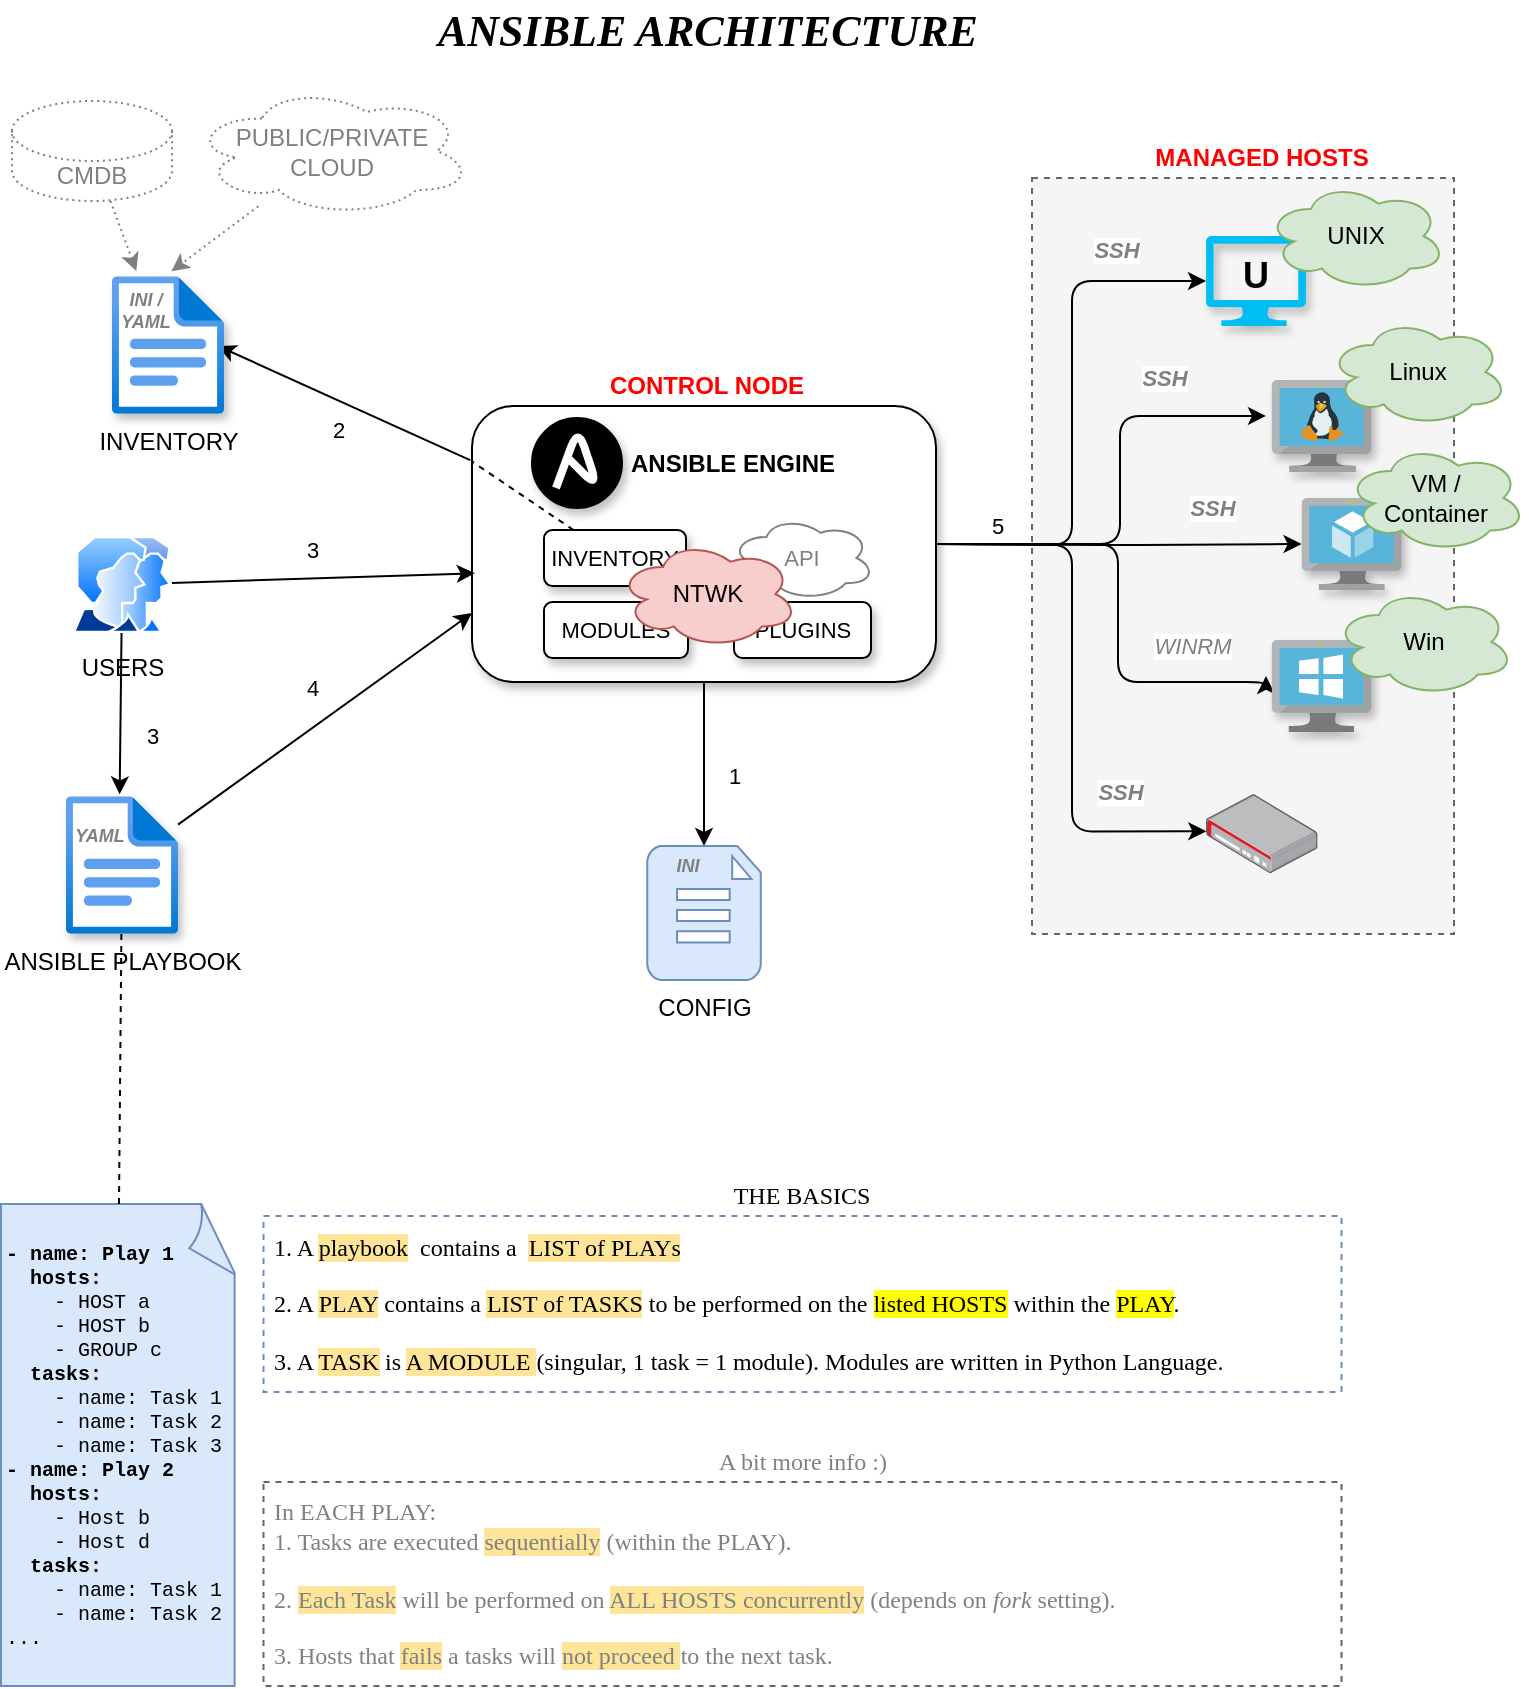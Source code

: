 <mxfile version="22.0.3" type="device" pages="7">
  <diagram id="hOaiNY5v_6kNyKg0OLK1" name="Architecture">
    <mxGraphModel dx="1434" dy="870" grid="0" gridSize="10" guides="1" tooltips="1" connect="1" arrows="1" fold="1" page="1" pageScale="1" pageWidth="827" pageHeight="1169" math="0" shadow="0">
      <root>
        <UserObject label="" animation="show qo1dEmDpq0-4R2VUslNc-86 fade&#xa;wait 1000&#xa;&#xa;show qo1dEmDpq0-4R2VUslNc-48 fade&#xa;show qo1dEmDpq0-4R2VUslNc-47 fade&#xa;show qo1dEmDpq0-4R2VUslNc-45 fade&#xa;show qo1dEmDpq0-4R2VUslNc-44 fade&#xa;show qo1dEmDpq0-4R2VUslNc-49 fade&#xa;wait 5000&#xa;show qo1dEmDpq0-4R2VUslNc-83 fade&#xa;wait 3000&#xa;show qo1dEmDpq0-4R2VUslNc-78 fade&#xa;wait 1000&#xa;show qo1dEmDpq0-4R2VUslNc-80 fade&#xa;wait 1000&#xa;show qo1dEmDpq0-4R2VUslNc-84 fade&#xa;wait 10000&#xa;&#xa;&#xa;show qo1dEmDpq0-4R2VUslNc-17&#xa;wait 1000&#xa;show qo1dEmDpq0-4R2VUslNc-19 fade&#xa;wait 10000&#xa;&#xa;show qo1dEmDpq0-4R2VUslNc-7 fade&#xa;show qo1dEmDpq0-4R2VUslNc-8 fade&#xa;wait 5000&#xa;show qo1dEmDpq0-4R2VUslNc-10&#xa;show qo1dEmDpq0-4R2VUslNc-11&#xa;wait 1000&#xa;&#xa;show qo1dEmDpq0-4R2VUslNc-82 fade&#xa;show qo1dEmDpq0-4R2VUslNc-37 fade&#xa;show qo1dEmDpq0-4R2VUslNc-81 fade&#xa;wait 1000&#xa;show qo1dEmDpq0-4R2VUslNc-85&#xa;wait 1000&#xa;flow qo1dEmDpq0-4R2VUslNc-85 start&#xa;wait 1000&#xa;show qo1dEmDpq0-4R2VUslNc-13&#xa;wait 1000&#xa;flow qo1dEmDpq0-4R2VUslNc-13 start&#xa;wait 5000&#xa;flow qo1dEmDpq0-4R2VUslNc-13 stop&#xa;wait 1000&#xa;flow qo1dEmDpq0-4R2VUslNc-85 stop&#xa;wait 1000&#xa;&#xa;&#xa;show qo1dEmDpq0-4R2VUslNc-38 fade&#xa;wait 1000&#xa;show qo1dEmDpq0-4R2VUslNc-42&#xa;wait 1000&#xa;&#xa;show qo1dEmDpq0-4R2VUslNc-41&#xa;wait 1000&#xa;show qo1dEmDpq0-4R2VUslNc-51 fade&#xa;show qo1dEmDpq0-4R2VUslNc-39 fade&#xa;show qo1dEmDpq0-4R2VUslNc-50 fade&#xa;wait 1000&#xa;show qo1dEmDpq0-4R2VUslNc-43&#xa;wait 1000&#xa;&#xa;&#xa;&#xa;&#xa;show qo1dEmDpq0-4R2VUslNc-72&#xa;show qo1dEmDpq0-4R2VUslNc-73&#xa;show qo1dEmDpq0-4R2VUslNc-74&#xa;show qo1dEmDpq0-4R2VUslNc-75&#xa;show qo1dEmDpq0-4R2VUslNc-76&#xa;show qo1dEmDpq0-4R2VUslNc-77 fade&#xa;wait 1000&#xa;&#xa;show qo1dEmDpq0-4R2VUslNc-55 fade&#xa;show qo1dEmDpq0-4R2VUslNc-57 fade&#xa;show qo1dEmDpq0-4R2VUslNc-62 fade&#xa;show qo1dEmDpq0-4R2VUslNc-63 fade&#xa;show qo1dEmDpq0-4R2VUslNc-68 fade&#xa;show qo1dEmDpq0-4R2VUslNc-65 fade&#xa;show qo1dEmDpq0-4R2VUslNc-67 fade&#xa;wait 10000&#xa;&#xa;show qo1dEmDpq0-4R2VUslNc-100 fade&#xa;wait 1000&#xa;&#xa;show qo1dEmDpq0-4R2VUslNc-97&#xa;wait 1000&#xa;show qo1dEmDpq0-4R2VUslNc-99 fade&#xa;wait 10000&#xa;&#xa;&#xa;&#xa;&#xa;show qo1dEmDpq0-4R2VUslNc-89&#xa;wait 1000&#xa;show qo1dEmDpq0-4R2VUslNc-88 fade&#xa;&#xa;show qo1dEmDpq0-4R2VUslNc-93 fade&#xa;show qo1dEmDpq0-4R2VUslNc-90 fade&#xa;wait 20000&#xa;&#xa;&#xa;show qo1dEmDpq0-4R2VUslNc-92 fade&#xa;show qo1dEmDpq0-4R2VUslNc-96 fade&#xa;wait 1000&#xa;" id="0">
          <mxCell />
        </UserObject>
        <mxCell id="1" style="" parent="0" />
        <mxCell id="qo1dEmDpq0-4R2VUslNc-48" value="" style="rounded=1;whiteSpace=wrap;html=1;shadow=1;strokeColor=#000000;fontColor=#000000;" parent="1" vertex="1">
          <mxGeometry x="296" y="223" width="232" height="138" as="geometry" />
        </mxCell>
        <mxCell id="qo1dEmDpq0-4R2VUslNc-47" value="A" style="group" parent="1" vertex="1" connectable="0">
          <mxGeometry x="326" y="229" width="45" height="45" as="geometry" />
        </mxCell>
        <mxCell id="qo1dEmDpq0-4R2VUslNc-45" value="" style="ellipse;whiteSpace=wrap;html=1;aspect=fixed;shadow=1;strokeColor=#000000;fillColor=#000000;fontColor=#000000;" parent="qo1dEmDpq0-4R2VUslNc-47" vertex="1">
          <mxGeometry width="45" height="45" as="geometry" />
        </mxCell>
        <mxCell id="qo1dEmDpq0-4R2VUslNc-44" value="" style="endArrow=none;html=1;shadow=0;strokeWidth=4;fontColor=#000000;strokeColor=#FFFFFF;" parent="qo1dEmDpq0-4R2VUslNc-47" edge="1">
          <mxGeometry width="50" height="50" relative="1" as="geometry">
            <mxPoint x="12" y="35" as="sourcePoint" />
            <mxPoint x="18" y="20" as="targetPoint" />
            <Array as="points">
              <mxPoint x="23" y="5" />
              <mxPoint x="33" y="35" />
            </Array>
          </mxGeometry>
        </mxCell>
        <mxCell id="qo1dEmDpq0-4R2VUslNc-49" value="ANSIBLE ENGINE" style="text;html=1;strokeColor=none;fillColor=none;align=center;verticalAlign=middle;whiteSpace=wrap;rounded=0;shadow=1;fontColor=#000000;fontStyle=1" parent="1" vertex="1">
          <mxGeometry x="363" y="240.5" width="127" height="22" as="geometry" />
        </mxCell>
        <mxCell id="qo1dEmDpq0-4R2VUslNc-78" value="MODULES" style="rounded=1;whiteSpace=wrap;html=1;shadow=1;strokeColor=#000000;fillColor=#ffffff;fontSize=11;fontColor=#000000;" parent="1" vertex="1">
          <mxGeometry x="332" y="321" width="72" height="28" as="geometry" />
        </mxCell>
        <mxCell id="qo1dEmDpq0-4R2VUslNc-80" value="PLUGINS" style="rounded=1;whiteSpace=wrap;html=1;shadow=1;strokeColor=#000000;fillColor=#ffffff;fontSize=11;fontColor=#000000;" parent="1" vertex="1">
          <mxGeometry x="427" y="321" width="68.5" height="28" as="geometry" />
        </mxCell>
        <mxCell id="qo1dEmDpq0-4R2VUslNc-83" value="API" style="ellipse;shape=cloud;whiteSpace=wrap;html=1;shadow=0;fillColor=none;fontSize=11;fontColor=#808080;strokeColor=#808080;" parent="1" vertex="1">
          <mxGeometry x="425.25" y="278" width="72" height="42" as="geometry" />
        </mxCell>
        <mxCell id="qo1dEmDpq0-4R2VUslNc-84" value="INVENTORY" style="rounded=1;whiteSpace=wrap;html=1;shadow=1;strokeColor=#000000;fillColor=#ffffff;fontSize=11;fontColor=#000000;" parent="1" vertex="1">
          <mxGeometry x="332" y="285" width="71" height="28" as="geometry" />
        </mxCell>
        <mxCell id="qo1dEmDpq0-4R2VUslNc-86" value="ANSIBLE ARCHITECTURE" style="text;html=1;strokeColor=none;fillColor=none;align=center;verticalAlign=middle;whiteSpace=wrap;rounded=0;shadow=0;fontSize=22;fontColor=#000000;fontStyle=3;fontFamily=Comic Sans MS;" parent="1" vertex="1">
          <mxGeometry x="252" y="20" width="324" height="32" as="geometry" />
        </mxCell>
        <mxCell id="qo1dEmDpq0-4R2VUslNc-100" value="CONTROL NODE" style="text;html=1;strokeColor=none;fillColor=none;align=center;verticalAlign=middle;whiteSpace=wrap;rounded=0;shadow=0;dashed=1;sketch=0;fontFamily=Helvetica;fontSize=12;fontColor=#FF0000;fontStyle=1;labelBorderColor=none;" parent="1" vertex="1">
          <mxGeometry x="352" y="203" width="123" height="20" as="geometry" />
        </mxCell>
        <object label="Config" id="QI-lIeREWC-lP5O_Mzra-1">
          <mxCell style="locked=1;" parent="0" />
        </object>
        <mxCell id="QI-lIeREWC-lP5O_Mzra-2" value="1" style="edgeStyle=none;rounded=0;sketch=0;orthogonalLoop=1;jettySize=auto;html=1;shadow=0;strokeColor=#000000;fontColor=#000000;exitX=0.5;exitY=1;exitDx=0;exitDy=0;" parent="QI-lIeREWC-lP5O_Mzra-1" target="QI-lIeREWC-lP5O_Mzra-3" edge="1">
          <mxGeometry x="0.143" y="15" relative="1" as="geometry">
            <mxPoint x="412" y="361" as="sourcePoint" />
            <mxPoint x="241" y="518" as="targetPoint" />
            <mxPoint as="offset" />
          </mxGeometry>
        </mxCell>
        <mxCell id="QI-lIeREWC-lP5O_Mzra-3" value="CONFIG" style="verticalLabelPosition=bottom;html=1;verticalAlign=top;align=center;strokeColor=#6c8ebf;fillColor=#dae8fc;shape=mxgraph.azure.file_2;pointerEvents=1;shadow=0;" parent="QI-lIeREWC-lP5O_Mzra-1" vertex="1">
          <mxGeometry x="383.63" y="443" width="56.75" height="67" as="geometry" />
        </mxCell>
        <mxCell id="HvHgP48YBAIkZKZLsxFr-5" value="INI" style="text;html=1;strokeColor=none;fillColor=none;align=center;verticalAlign=middle;whiteSpace=wrap;rounded=0;shadow=1;fontSize=9;fontColor=#808080;fontStyle=3" parent="QI-lIeREWC-lP5O_Mzra-1" vertex="1">
          <mxGeometry x="383.63" y="443" width="40" height="20" as="geometry" />
        </mxCell>
        <object label="Inventory" id="QI-lIeREWC-lP5O_Mzra-4">
          <mxCell style="locked=1;" parent="0" />
        </object>
        <mxCell id="QI-lIeREWC-lP5O_Mzra-5" style="rounded=0;orthogonalLoop=1;jettySize=auto;html=1;entryX=0.217;entryY=-0.036;entryDx=0;entryDy=0;shadow=0;sketch=0;dashed=1;dashPattern=1 2;strokeColor=#808080;entryPerimeter=0;" parent="QI-lIeREWC-lP5O_Mzra-4" source="QI-lIeREWC-lP5O_Mzra-6" target="QI-lIeREWC-lP5O_Mzra-11" edge="1">
          <mxGeometry relative="1" as="geometry">
            <mxPoint x="166.0" y="158" as="targetPoint" />
          </mxGeometry>
        </mxCell>
        <mxCell id="QI-lIeREWC-lP5O_Mzra-6" value="CMDB" style="shape=cylinder3;whiteSpace=wrap;html=1;boundedLbl=1;backgroundOutline=1;size=15;fillColor=none;shadow=0;sketch=0;fontColor=#808080;dashed=1;dashPattern=1 2;strokeColor=#808080;" parent="QI-lIeREWC-lP5O_Mzra-4" vertex="1">
          <mxGeometry x="66" y="70.5" width="80" height="50" as="geometry" />
        </mxCell>
        <mxCell id="QI-lIeREWC-lP5O_Mzra-7" style="edgeStyle=none;rounded=0;orthogonalLoop=1;jettySize=auto;html=1;entryX=0.53;entryY=-0.034;entryDx=0;entryDy=0;shadow=0;sketch=0;dashed=1;dashPattern=1 2;strokeColor=#808080;entryPerimeter=0;" parent="QI-lIeREWC-lP5O_Mzra-4" source="QI-lIeREWC-lP5O_Mzra-8" target="QI-lIeREWC-lP5O_Mzra-11" edge="1">
          <mxGeometry relative="1" as="geometry">
            <mxPoint x="166.0" y="158" as="targetPoint" />
          </mxGeometry>
        </mxCell>
        <mxCell id="QI-lIeREWC-lP5O_Mzra-8" value="PUBLIC/PRIVATE CLOUD" style="ellipse;shape=cloud;whiteSpace=wrap;html=1;fillColor=none;shadow=0;sketch=0;fontColor=#808080;dashed=1;dashPattern=1 2;strokeColor=#808080;" parent="QI-lIeREWC-lP5O_Mzra-4" vertex="1">
          <mxGeometry x="156" y="63" width="140" height="65" as="geometry" />
        </mxCell>
        <mxCell id="QI-lIeREWC-lP5O_Mzra-9" value="2" style="edgeStyle=none;rounded=0;sketch=0;orthogonalLoop=1;jettySize=auto;html=1;shadow=0;startArrow=none;startFill=0;endArrow=classic;endFill=1;entryX=0.946;entryY=0.507;entryDx=0;entryDy=0;entryPerimeter=0;exitX=-0.004;exitY=0.196;exitDx=0;exitDy=0;exitPerimeter=0;" parent="QI-lIeREWC-lP5O_Mzra-4" target="QI-lIeREWC-lP5O_Mzra-11" edge="1">
          <mxGeometry x="-0.05" y="13" relative="1" as="geometry">
            <mxPoint x="295.072" y="250.048" as="sourcePoint" />
            <mxPoint x="190" y="229" as="targetPoint" />
            <mxPoint x="-1" as="offset" />
          </mxGeometry>
        </mxCell>
        <mxCell id="QI-lIeREWC-lP5O_Mzra-10" value="" style="group" parent="QI-lIeREWC-lP5O_Mzra-4" vertex="1" connectable="0">
          <mxGeometry x="113" y="158" width="59" height="69" as="geometry" />
        </mxCell>
        <mxCell id="QI-lIeREWC-lP5O_Mzra-11" value="INVENTORY" style="aspect=fixed;html=1;points=[];align=center;image;fontSize=12;image=img/lib/azure2/general/File.svg;shadow=1;strokeColor=#000000;fillColor=#000000;" parent="QI-lIeREWC-lP5O_Mzra-10" vertex="1">
          <mxGeometry x="3" width="56.0" height="69" as="geometry" />
        </mxCell>
        <mxCell id="QI-lIeREWC-lP5O_Mzra-12" value="INI / YAML" style="text;html=1;strokeColor=none;fillColor=none;align=center;verticalAlign=middle;whiteSpace=wrap;rounded=0;shadow=1;fontSize=9;fontColor=#808080;fontStyle=3" parent="QI-lIeREWC-lP5O_Mzra-10" vertex="1">
          <mxGeometry y="7" width="40" height="20" as="geometry" />
        </mxCell>
        <mxCell id="QI-lIeREWC-lP5O_Mzra-13" style="edgeStyle=none;rounded=1;sketch=0;orthogonalLoop=1;jettySize=auto;html=1;entryX=-0.001;entryY=0.2;entryDx=0;entryDy=0;entryPerimeter=0;shadow=0;startArrow=none;startFill=0;endArrow=none;endFill=0;strokeColor=#000000;strokeWidth=1;fontSize=11;fontColor=#000000;dashed=1;" parent="QI-lIeREWC-lP5O_Mzra-4" edge="1">
          <mxGeometry relative="1" as="geometry">
            <mxPoint x="346.751" y="285" as="sourcePoint" />
            <mxPoint x="295.768" y="250.6" as="targetPoint" />
          </mxGeometry>
        </mxCell>
        <object label="User" id="QI-lIeREWC-lP5O_Mzra-14">
          <mxCell style="locked=1;" parent="0" />
        </object>
        <mxCell id="QI-lIeREWC-lP5O_Mzra-15" value="3" style="edgeStyle=none;rounded=1;sketch=0;orthogonalLoop=1;jettySize=auto;html=1;entryX=0.006;entryY=0.606;entryDx=0;entryDy=0;entryPerimeter=0;shadow=0;strokeColor=#000000;strokeWidth=1;fontColor=#000000;" parent="QI-lIeREWC-lP5O_Mzra-14" source="QI-lIeREWC-lP5O_Mzra-16" edge="1">
          <mxGeometry x="-0.067" y="14" relative="1" as="geometry">
            <mxPoint x="297.392" y="306.628" as="targetPoint" />
            <mxPoint as="offset" />
          </mxGeometry>
        </mxCell>
        <mxCell id="QI-lIeREWC-lP5O_Mzra-16" value="USERS" style="aspect=fixed;perimeter=ellipsePerimeter;html=1;align=center;shadow=0;dashed=0;spacingTop=3;image;image=img/lib/active_directory/user_accounts.svg;strokeColor=#000000;fillColor=#000000;fontColor=#000000;" parent="QI-lIeREWC-lP5O_Mzra-14" vertex="1">
          <mxGeometry x="96" y="288" width="50" height="48.5" as="geometry" />
        </mxCell>
        <object label="Playbook" id="QI-lIeREWC-lP5O_Mzra-17">
          <mxCell style="locked=1;" parent="0" />
        </object>
        <mxCell id="QI-lIeREWC-lP5O_Mzra-23" value="3" style="edgeStyle=none;rounded=1;sketch=0;orthogonalLoop=1;jettySize=auto;html=1;entryX=0.479;entryY=-0.012;entryDx=0;entryDy=0;entryPerimeter=0;shadow=0;strokeColor=#000000;strokeWidth=1;fontColor=#000000;" parent="QI-lIeREWC-lP5O_Mzra-17" target="QI-lIeREWC-lP5O_Mzra-26" edge="1">
          <mxGeometry x="0.272" y="16" relative="1" as="geometry">
            <mxPoint as="offset" />
            <mxPoint x="120.767" y="336.499" as="sourcePoint" />
          </mxGeometry>
        </mxCell>
        <mxCell id="QI-lIeREWC-lP5O_Mzra-24" value="4" style="edgeStyle=none;rounded=1;sketch=0;orthogonalLoop=1;jettySize=auto;html=1;entryX=0;entryY=0.75;entryDx=0;entryDy=0;shadow=0;strokeColor=#000000;strokeWidth=1;fontColor=#000000;" parent="QI-lIeREWC-lP5O_Mzra-17" source="QI-lIeREWC-lP5O_Mzra-26" edge="1">
          <mxGeometry x="0.036" y="16" relative="1" as="geometry">
            <mxPoint x="296" y="326.5" as="targetPoint" />
            <mxPoint as="offset" />
          </mxGeometry>
        </mxCell>
        <mxCell id="QI-lIeREWC-lP5O_Mzra-25" value="" style="group" parent="QI-lIeREWC-lP5O_Mzra-17" vertex="1" connectable="0">
          <mxGeometry x="90" y="418" width="59" height="69" as="geometry" />
        </mxCell>
        <mxCell id="QI-lIeREWC-lP5O_Mzra-26" value="ANSIBLE PLAYBOOK" style="aspect=fixed;html=1;points=[];align=center;image;fontSize=12;image=img/lib/azure2/general/File.svg;shadow=1;strokeColor=#000000;fillColor=#000000;" parent="QI-lIeREWC-lP5O_Mzra-25" vertex="1">
          <mxGeometry x="3" width="56.0" height="69" as="geometry" />
        </mxCell>
        <mxCell id="QI-lIeREWC-lP5O_Mzra-27" value="YAML" style="text;html=1;strokeColor=none;fillColor=none;align=center;verticalAlign=middle;whiteSpace=wrap;rounded=0;shadow=1;fontSize=9;fontColor=#808080;fontStyle=3" parent="QI-lIeREWC-lP5O_Mzra-25" vertex="1">
          <mxGeometry y="10" width="40" height="20" as="geometry" />
        </mxCell>
        <mxCell id="QI-lIeREWC-lP5O_Mzra-52" value="&lt;b&gt;- name: Play 1&lt;br&gt;&amp;nbsp; hosts:&lt;br&gt;&lt;/b&gt;&amp;nbsp; &amp;nbsp; - HOST a&lt;br&gt;&amp;nbsp; &amp;nbsp; - HOST b&lt;br&gt;&amp;nbsp; &amp;nbsp; - GROUP c&lt;br&gt;&lt;b&gt;&amp;nbsp; tasks:&lt;br&gt;&lt;/b&gt;&amp;nbsp; &amp;nbsp; - name: Task 1&lt;br&gt;&amp;nbsp; &amp;nbsp; - name: Task 2&lt;br&gt;&amp;nbsp; &amp;nbsp; - name: Task 3&lt;br&gt;&lt;b&gt;- name: Play 2&lt;br&gt;&amp;nbsp; hosts:&lt;br&gt;&lt;/b&gt;&amp;nbsp; &amp;nbsp; - Host b&lt;br&gt;&amp;nbsp; &amp;nbsp; - Host d&lt;br&gt;&lt;b&gt;&amp;nbsp; tasks:&lt;/b&gt;&lt;br&gt;&amp;nbsp; &amp;nbsp; - name: Task 1&lt;br&gt;&amp;nbsp; &amp;nbsp; - name: Task 2&lt;br&gt;..." style="whiteSpace=wrap;html=1;shape=mxgraph.basic.document;shadow=0;strokeColor=#6c8ebf;fontFamily=Courier New;fontSize=10;align=left;fillColor=#dae8fc;" parent="QI-lIeREWC-lP5O_Mzra-17" vertex="1">
          <mxGeometry x="60.5" y="622" width="118" height="241" as="geometry" />
        </mxCell>
        <mxCell id="QI-lIeREWC-lP5O_Mzra-53" style="edgeStyle=none;rounded=1;sketch=0;orthogonalLoop=1;jettySize=auto;html=1;entryX=0.5;entryY=0;entryDx=0;entryDy=0;entryPerimeter=0;shadow=0;dashed=1;startArrow=none;startFill=0;endArrow=none;endFill=0;strokeColor=#000000;strokeWidth=1;fontFamily=Courier New;fontSize=10;fontColor=#000000;" parent="QI-lIeREWC-lP5O_Mzra-17" target="QI-lIeREWC-lP5O_Mzra-52" edge="1">
          <mxGeometry relative="1" as="geometry">
            <mxPoint x="120.695" y="487" as="sourcePoint" />
          </mxGeometry>
        </mxCell>
        <mxCell id="HvHgP48YBAIkZKZLsxFr-1" value="1. A &lt;span style=&quot;background-color: rgb(255 , 229 , 153)&quot;&gt;playbook&lt;/span&gt; &amp;nbsp;contains a &amp;nbsp;&lt;span style=&quot;background-color: rgb(255 , 229 , 153)&quot;&gt;LIST of PLAYs&lt;br&gt;&lt;/span&gt;&lt;br style=&quot;font-size: 12px&quot;&gt;&lt;div style=&quot;font-size: 12px&quot;&gt;2. A &lt;span style=&quot;background-color: rgb(255 , 229 , 153)&quot;&gt;PLAY&lt;/span&gt; contains a &lt;span style=&quot;background-color: rgb(255 , 229 , 153)&quot;&gt;LIST of TASKS&lt;/span&gt; to be performed on the &lt;span style=&quot;background-color: rgb(255, 255, 0);&quot;&gt;listed HOSTS&lt;/span&gt; within the &lt;span style=&quot;background-color: rgb(255, 255, 0);&quot;&gt;PLAY&lt;/span&gt;.&lt;/div&gt;&lt;div style=&quot;font-size: 12px&quot;&gt;&lt;br&gt;&lt;/div&gt;&lt;div style=&quot;font-size: 12px&quot;&gt;3. A &lt;span style=&quot;background-color: rgb(255 , 229 , 153)&quot;&gt;TASK&lt;/span&gt; is &lt;span style=&quot;background-color: rgb(255 , 229 , 153)&quot;&gt;A MODULE &lt;/span&gt;(singular, 1 task = 1 module). Modules are written in Python Language.&lt;/div&gt;" style="text;html=1;align=left;verticalAlign=middle;whiteSpace=wrap;rounded=0;shadow=0;fontFamily=Comic Sans MS;fontSize=12;spacingTop=0;spacing=5;strokeColor=#6c8ebf;dashed=1;" parent="QI-lIeREWC-lP5O_Mzra-17" vertex="1">
          <mxGeometry x="191.75" y="628" width="539" height="88" as="geometry" />
        </mxCell>
        <mxCell id="HvHgP48YBAIkZKZLsxFr-2" value="" style="edgeStyle=none;rounded=1;sketch=0;orthogonalLoop=1;jettySize=auto;html=1;shadow=0;dashed=1;startArrow=none;startFill=0;endArrow=none;endFill=0;strokeColor=#000000;strokeWidth=1;fontFamily=Comic Sans MS;fontSize=12;fontColor=#000000;" parent="QI-lIeREWC-lP5O_Mzra-17" source="HvHgP48YBAIkZKZLsxFr-3" target="HvHgP48YBAIkZKZLsxFr-1" edge="1">
          <mxGeometry relative="1" as="geometry" />
        </mxCell>
        <mxCell id="HvHgP48YBAIkZKZLsxFr-3" value="THE BASICS" style="text;html=1;strokeColor=none;fillColor=none;align=center;verticalAlign=middle;whiteSpace=wrap;rounded=0;shadow=0;fontFamily=Comic Sans MS;fontSize=12;fontColor=#000000;" parent="QI-lIeREWC-lP5O_Mzra-17" vertex="1">
          <mxGeometry x="418.38" y="608" width="85.75" height="20" as="geometry" />
        </mxCell>
        <object label="Managed Hosts" id="QI-lIeREWC-lP5O_Mzra-28">
          <mxCell style="locked=1;" parent="0" />
        </object>
        <mxCell id="QI-lIeREWC-lP5O_Mzra-29" value="" style="rounded=0;whiteSpace=wrap;html=1;shadow=0;dashed=1;sketch=0;strokeColor=#666666;fillColor=#f5f5f5;fontFamily=Comic Sans MS;fontSize=12;fontColor=#333333;align=left;" parent="QI-lIeREWC-lP5O_Mzra-28" vertex="1">
          <mxGeometry x="576" y="109" width="211" height="378" as="geometry" />
        </mxCell>
        <mxCell id="QI-lIeREWC-lP5O_Mzra-30" value="SSH" style="edgeStyle=orthogonalEdgeStyle;rounded=1;sketch=0;orthogonalLoop=1;jettySize=auto;html=1;shadow=0;strokeColor=#000000;strokeWidth=1;fontSize=11;fontColor=#808080;fontStyle=3;entryX=-0.056;entryY=0.391;entryDx=0;entryDy=0;entryPerimeter=0;" parent="QI-lIeREWC-lP5O_Mzra-28" target="QI-lIeREWC-lP5O_Mzra-36" edge="1">
          <mxGeometry x="0.561" y="19" relative="1" as="geometry">
            <mxPoint as="offset" />
            <mxPoint x="528" y="292" as="sourcePoint" />
            <Array as="points">
              <mxPoint x="620" y="292" />
              <mxPoint x="620" y="228" />
            </Array>
          </mxGeometry>
        </mxCell>
        <mxCell id="QI-lIeREWC-lP5O_Mzra-31" value="SSH" style="edgeStyle=orthogonalEdgeStyle;rounded=1;sketch=0;orthogonalLoop=1;jettySize=auto;html=1;shadow=0;strokeColor=#000000;strokeWidth=1;fontSize=11;fontColor=#808080;fontStyle=3" parent="QI-lIeREWC-lP5O_Mzra-28" target="QI-lIeREWC-lP5O_Mzra-37" edge="1">
          <mxGeometry x="0.514" y="18" relative="1" as="geometry">
            <mxPoint as="offset" />
            <mxPoint x="528" y="292" as="sourcePoint" />
          </mxGeometry>
        </mxCell>
        <mxCell id="QI-lIeREWC-lP5O_Mzra-32" value="WINRM" style="edgeStyle=orthogonalEdgeStyle;rounded=1;sketch=0;orthogonalLoop=1;jettySize=auto;html=1;shadow=0;strokeColor=#000000;strokeWidth=1;fontSize=11;fontColor=#808080;fontStyle=2;entryX=-0.056;entryY=0.391;entryDx=0;entryDy=0;entryPerimeter=0;" parent="QI-lIeREWC-lP5O_Mzra-28" target="QI-lIeREWC-lP5O_Mzra-35" edge="1">
          <mxGeometry x="0.663" y="18" relative="1" as="geometry">
            <mxPoint as="offset" />
            <mxPoint x="528" y="292" as="sourcePoint" />
            <Array as="points">
              <mxPoint x="619" y="292" />
              <mxPoint x="619" y="361" />
            </Array>
          </mxGeometry>
        </mxCell>
        <mxCell id="QI-lIeREWC-lP5O_Mzra-33" value="SSH" style="edgeStyle=orthogonalEdgeStyle;rounded=1;sketch=0;orthogonalLoop=1;jettySize=auto;html=1;entryX=0.003;entryY=0.471;entryDx=0;entryDy=0;entryPerimeter=0;shadow=0;strokeColor=#000000;strokeWidth=1;fontSize=11;fontStyle=3;fontColor=#808080;" parent="QI-lIeREWC-lP5O_Mzra-28" target="QI-lIeREWC-lP5O_Mzra-38" edge="1">
          <mxGeometry x="0.69" y="20" relative="1" as="geometry">
            <mxPoint as="offset" />
            <mxPoint x="528" y="292" as="sourcePoint" />
          </mxGeometry>
        </mxCell>
        <mxCell id="QI-lIeREWC-lP5O_Mzra-34" value="SSH" style="edgeStyle=orthogonalEdgeStyle;rounded=1;sketch=0;orthogonalLoop=1;jettySize=auto;html=1;entryX=0;entryY=0.5;entryDx=0;entryDy=0;entryPerimeter=0;shadow=0;strokeColor=#000000;strokeWidth=1;fontSize=11;fontColor=#808080;fontStyle=3" parent="QI-lIeREWC-lP5O_Mzra-28" target="QI-lIeREWC-lP5O_Mzra-40" edge="1">
          <mxGeometry x="0.656" y="17" relative="1" as="geometry">
            <mxPoint x="1" y="1" as="offset" />
            <mxPoint x="528" y="292" as="sourcePoint" />
          </mxGeometry>
        </mxCell>
        <mxCell id="QI-lIeREWC-lP5O_Mzra-35" value="" style="aspect=fixed;html=1;points=[];align=center;image;fontSize=12;image=img/lib/mscae/VirtualMachineWindows.svg;shadow=1;strokeColor=#000000;fillColor=#ffffff;" parent="QI-lIeREWC-lP5O_Mzra-28" vertex="1">
          <mxGeometry x="695.8" y="340" width="50" height="46" as="geometry" />
        </mxCell>
        <mxCell id="QI-lIeREWC-lP5O_Mzra-36" value="" style="aspect=fixed;html=1;points=[];align=center;image;fontSize=12;image=img/lib/mscae/VM_Linux.svg;shadow=1;strokeColor=#000000;fillColor=#ffffff;" parent="QI-lIeREWC-lP5O_Mzra-28" vertex="1">
          <mxGeometry x="695.8" y="210" width="50" height="46" as="geometry" />
        </mxCell>
        <mxCell id="QI-lIeREWC-lP5O_Mzra-37" value="" style="aspect=fixed;html=1;points=[];align=center;image;fontSize=12;image=img/lib/mscae/Virtual_Machine.svg;shadow=1;strokeColor=#000000;fillColor=#ffffff;" parent="QI-lIeREWC-lP5O_Mzra-28" vertex="1">
          <mxGeometry x="710.8" y="269" width="50" height="46" as="geometry" />
        </mxCell>
        <mxCell id="QI-lIeREWC-lP5O_Mzra-38" value="" style="points=[];aspect=fixed;html=1;align=center;shadow=0;dashed=0;image;image=img/lib/allied_telesis/security/Router_VPN.svg;strokeColor=#000000;fillColor=#ffffff;fontSize=9;fontColor=#808080;" parent="QI-lIeREWC-lP5O_Mzra-28" vertex="1">
          <mxGeometry x="663" y="417" width="55.8" height="39.6" as="geometry" />
        </mxCell>
        <mxCell id="QI-lIeREWC-lP5O_Mzra-39" value="" style="group" parent="QI-lIeREWC-lP5O_Mzra-28" vertex="1" connectable="0">
          <mxGeometry x="663" y="138" width="50" height="45" as="geometry" />
        </mxCell>
        <mxCell id="QI-lIeREWC-lP5O_Mzra-40" value="" style="verticalLabelPosition=bottom;html=1;verticalAlign=top;align=center;strokeColor=none;fillColor=#00BEF2;shape=mxgraph.azure.computer;pointerEvents=1;shadow=1;fontSize=9;fontColor=#808080;" parent="QI-lIeREWC-lP5O_Mzra-39" vertex="1">
          <mxGeometry width="50" height="45" as="geometry" />
        </mxCell>
        <mxCell id="QI-lIeREWC-lP5O_Mzra-41" value="U" style="text;html=1;strokeColor=none;fillColor=none;align=center;verticalAlign=middle;whiteSpace=wrap;rounded=0;shadow=1;fontSize=18;fontStyle=1" parent="QI-lIeREWC-lP5O_Mzra-39" vertex="1">
          <mxGeometry x="5" y="10" width="40" height="20" as="geometry" />
        </mxCell>
        <mxCell id="QI-lIeREWC-lP5O_Mzra-42" value="5" style="text;html=1;strokeColor=none;fillColor=none;align=center;verticalAlign=middle;whiteSpace=wrap;rounded=0;shadow=1;fontSize=11;" parent="QI-lIeREWC-lP5O_Mzra-28" vertex="1">
          <mxGeometry x="539" y="273" width="40" height="20" as="geometry" />
        </mxCell>
        <mxCell id="QI-lIeREWC-lP5O_Mzra-43" value="MANAGED HOSTS" style="text;html=1;strokeColor=none;fillColor=none;align=center;verticalAlign=middle;whiteSpace=wrap;rounded=0;shadow=0;dashed=1;sketch=0;fontFamily=Helvetica;fontSize=12;fontColor=#FF0000;fontStyle=1" parent="QI-lIeREWC-lP5O_Mzra-28" vertex="1">
          <mxGeometry x="624.9" y="89" width="132" height="20" as="geometry" />
        </mxCell>
        <object label="Xtra" id="QI-lIeREWC-lP5O_Mzra-44">
          <mxCell style="" parent="0" />
        </object>
        <mxCell id="QI-lIeREWC-lP5O_Mzra-48" value="In EACH PLAY:&lt;span style=&quot;background-color: rgb(255 , 229 , 153)&quot;&gt;&lt;br&gt;&lt;/span&gt;1. Tasks are executed &lt;span style=&quot;background-color: rgb(255 , 229 , 153)&quot;&gt;sequentially&lt;/span&gt;&amp;nbsp;(within the PLAY).&lt;span style=&quot;background-color: rgb(255 , 229 , 153)&quot;&gt;&lt;br&gt;&lt;/span&gt;&lt;div style=&quot;font-size: 12px&quot;&gt;&lt;br&gt;&lt;/div&gt;&lt;div style=&quot;font-size: 12px&quot;&gt;2. &lt;span style=&quot;background-color: rgb(255 , 229 , 153)&quot;&gt;Each Task&lt;/span&gt; will be performed on &lt;span style=&quot;background-color: rgb(255 , 229 , 153)&quot;&gt;ALL HOSTS concurrently&lt;/span&gt; (depends on &lt;i&gt;fork&lt;/i&gt; setting).&lt;/div&gt;&lt;div style=&quot;font-size: 12px&quot;&gt;&lt;br&gt;&lt;/div&gt;&lt;div style=&quot;font-size: 12px&quot;&gt;3. Hosts that &lt;span style=&quot;background-color: rgb(255 , 229 , 153)&quot;&gt;fails&lt;/span&gt; a tasks will &lt;span style=&quot;background-color: rgb(255 , 229 , 153)&quot;&gt;not proceed &lt;/span&gt;to the next task.&lt;/div&gt;" style="text;html=1;align=left;verticalAlign=middle;whiteSpace=wrap;rounded=0;shadow=0;fontFamily=Comic Sans MS;fontSize=12;spacingTop=0;spacing=5;strokeColor=#666666;dashed=1;sketch=0;fontColor=#808080;" parent="QI-lIeREWC-lP5O_Mzra-44" vertex="1">
          <mxGeometry x="191.75" y="761" width="539" height="102" as="geometry" />
        </mxCell>
        <mxCell id="QI-lIeREWC-lP5O_Mzra-51" value="A bit more info :)" style="text;html=1;strokeColor=none;fillColor=none;align=center;verticalAlign=middle;whiteSpace=wrap;rounded=0;shadow=0;dashed=1;fontFamily=Comic Sans MS;fontSize=12;fontColor=#808080;" parent="QI-lIeREWC-lP5O_Mzra-44" vertex="1">
          <mxGeometry x="400.88" y="741" width="120.75" height="20" as="geometry" />
        </mxCell>
        <object label="exec" id="HvHgP48YBAIkZKZLsxFr-11">
          <mxCell style="locked=1;" parent="0" />
        </object>
        <mxCell id="HvHgP48YBAIkZKZLsxFr-12" value="UNIX" style="ellipse;shape=cloud;whiteSpace=wrap;html=1;fillColor=#d5e8d4;strokeColor=#82b366;" parent="HvHgP48YBAIkZKZLsxFr-11" vertex="1">
          <mxGeometry x="693" y="111" width="90" height="54" as="geometry" />
        </mxCell>
        <mxCell id="HvHgP48YBAIkZKZLsxFr-13" value="Linux" style="ellipse;shape=cloud;whiteSpace=wrap;html=1;fillColor=#d5e8d4;strokeColor=#82b366;" parent="HvHgP48YBAIkZKZLsxFr-11" vertex="1">
          <mxGeometry x="724" y="179" width="90" height="54" as="geometry" />
        </mxCell>
        <mxCell id="HvHgP48YBAIkZKZLsxFr-14" value="VM /&lt;br&gt;Container" style="ellipse;shape=cloud;whiteSpace=wrap;html=1;fillColor=#d5e8d4;strokeColor=#82b366;" parent="HvHgP48YBAIkZKZLsxFr-11" vertex="1">
          <mxGeometry x="733" y="242" width="90" height="54" as="geometry" />
        </mxCell>
        <mxCell id="HvHgP48YBAIkZKZLsxFr-15" value="Win" style="ellipse;shape=cloud;whiteSpace=wrap;html=1;fillColor=#d5e8d4;strokeColor=#82b366;" parent="HvHgP48YBAIkZKZLsxFr-11" vertex="1">
          <mxGeometry x="727" y="314" width="90" height="54" as="geometry" />
        </mxCell>
        <mxCell id="HvHgP48YBAIkZKZLsxFr-16" value="NTWK" style="ellipse;shape=cloud;whiteSpace=wrap;html=1;fillColor=#f8cecc;strokeColor=#b85450;" parent="HvHgP48YBAIkZKZLsxFr-11" vertex="1">
          <mxGeometry x="369" y="290" width="90" height="54" as="geometry" />
        </mxCell>
      </root>
    </mxGraphModel>
  </diagram>
  <diagram id="aNIdopLf7lMRLQZQSLBy" name="inventory">
    <mxGraphModel dx="1434" dy="870" grid="0" gridSize="10" guides="1" tooltips="1" connect="1" arrows="1" fold="1" page="1" pageScale="1" pageWidth="827" pageHeight="583" math="0" shadow="0">
      <root>
        <mxCell id="RL-b0Q4wvYkVcDAhVubO-0" />
        <mxCell id="RL-b0Q4wvYkVcDAhVubO-1" parent="RL-b0Q4wvYkVcDAhVubO-0" />
        <mxCell id="kbVKZUObS5WC_q6X1EoX-3" value="INI" style="rounded=1;whiteSpace=wrap;html=1;fontFamily=monospace;arcSize=4;verticalAlign=bottom;fontStyle=1;fontSize=16;fontColor=#CC6600;fillColor=#FFFFCC;opacity=50;" parent="RL-b0Q4wvYkVcDAhVubO-1" vertex="1">
          <mxGeometry x="30" y="80" width="372" height="490" as="geometry" />
        </mxCell>
        <mxCell id="kbVKZUObS5WC_q6X1EoX-4" value="YAML" style="rounded=1;whiteSpace=wrap;html=1;fontFamily=monospace;arcSize=4;verticalAlign=bottom;fontStyle=1;fontSize=16;fontColor=#CC6600;fillColor=#E6FFCC;opacity=50;" parent="RL-b0Q4wvYkVcDAhVubO-1" vertex="1">
          <mxGeometry x="430" y="80" width="372" height="490" as="geometry" />
        </mxCell>
        <mxCell id="4O4S3k4o4S5FqCJVVyGL-0" value="Inventory" style="text;html=1;strokeColor=none;fillColor=none;align=center;verticalAlign=middle;whiteSpace=wrap;rounded=0;fontFamily=Comic Sans MS;fontStyle=1;fontSize=28;" parent="RL-b0Q4wvYkVcDAhVubO-1" vertex="1">
          <mxGeometry x="242" y="32" width="343" height="30" as="geometry" />
        </mxCell>
        <mxCell id="kbVKZUObS5WC_q6X1EoX-0" value="Single" parent="RL-b0Q4wvYkVcDAhVubO-0" />
        <mxCell id="kbVKZUObS5WC_q6X1EoX-22" value="&lt;span style=&quot;line-height: 1.5&quot;&gt;host_0&lt;br&gt;&lt;br&gt;[group_a]&lt;br&gt;host_[1:3]&lt;br&gt;192.168.0.1&lt;br&gt;&lt;br&gt;[group_b]&lt;br&gt;host_[a:c]&lt;br&gt;10.0.[1:2].254&lt;br&gt;&lt;br&gt;[big_group&lt;font color=&quot;#0000cc&quot;&gt;:&lt;i&gt;&lt;span style=&quot;font-weight: normal&quot;&gt;children&lt;/span&gt;&lt;/i&gt;&lt;/font&gt;]&lt;br&gt;group_a&lt;br&gt;&lt;/span&gt;&lt;div&gt;&lt;span style=&quot;line-height: 1.5&quot;&gt;groub_b&lt;br&gt;&lt;/span&gt;&lt;/div&gt;&lt;div&gt;&lt;span style=&quot;line-height: 1.5&quot;&gt;&lt;/span&gt;&lt;/div&gt;" style="text;html=1;strokeColor=none;fillColor=#f5f5f5;align=left;verticalAlign=top;whiteSpace=wrap;rounded=1;fontFamily=monospace;fontSize=14;fontStyle=1;labelPosition=center;verticalLabelPosition=middle;fontColor=#333333;shadow=1;sketch=0;glass=0;arcSize=3;spacingTop=0;spacingLeft=0;spacingRight=0;spacingBottom=0;spacing=5;" parent="kbVKZUObS5WC_q6X1EoX-0" vertex="1">
          <mxGeometry x="124" y="110" width="180" height="300" as="geometry" />
        </mxCell>
        <mxCell id="kbVKZUObS5WC_q6X1EoX-23" value="./myinventory" style="text;html=1;strokeColor=none;fillColor=none;align=left;verticalAlign=middle;whiteSpace=wrap;rounded=0;fontFamily=Comic Sans MS;fontSize=18;fontStyle=1" parent="kbVKZUObS5WC_q6X1EoX-0" vertex="1">
          <mxGeometry x="124" y="80" width="170" height="30" as="geometry" />
        </mxCell>
        <mxCell id="kbVKZUObS5WC_q6X1EoX-24" value="&lt;span style=&quot;line-height: 1.5&quot;&gt;all:&lt;br&gt;&amp;nbsp; &lt;font color=&quot;#0000cc&quot;&gt;&lt;i&gt;&lt;span style=&quot;font-weight: normal&quot;&gt;children&lt;/span&gt;&lt;/i&gt;&lt;/font&gt;:&lt;br&gt;&lt;/span&gt;&lt;blockquote style=&quot;margin: 0 0 0 40px ; border: none ; padding: 0px&quot;&gt;&lt;span style=&quot;line-height: 1.5&quot;&gt;ungrouped:&lt;br&gt;&lt;/span&gt;&lt;span style=&quot;line-height: 1.5&quot;&gt;&amp;nbsp; &lt;font color=&quot;#0000cc&quot;&gt;&lt;i&gt;&lt;span style=&quot;font-weight: normal&quot;&gt;hosts&lt;/span&gt;&lt;/i&gt;&lt;/font&gt;:&lt;br&gt;&lt;/span&gt;&lt;span style=&quot;line-height: 1.5&quot;&gt;&amp;nbsp; &amp;nbsp; host_0:&lt;/span&gt;&lt;span style=&quot;line-height: 1.5&quot;&gt;&lt;br&gt;&lt;/span&gt;&lt;span style=&quot;line-height: 1.5&quot;&gt;big_group:&lt;br&gt;&lt;/span&gt;&lt;span style=&quot;line-height: 1.5&quot;&gt;&amp;nbsp; &lt;font color=&quot;#0000cc&quot;&gt;&lt;i&gt;&lt;span style=&quot;font-weight: normal&quot;&gt;children&lt;/span&gt;&lt;/i&gt;&lt;/font&gt;:&lt;br&gt;&lt;/span&gt;&lt;span style=&quot;line-height: 1.5&quot;&gt;&amp;nbsp; &amp;nbsp; group_a:&lt;br&gt;&lt;/span&gt;&lt;span style=&quot;line-height: 1.5&quot;&gt;&amp;nbsp; &amp;nbsp; &amp;nbsp; &lt;font color=&quot;#0000cc&quot;&gt;&lt;i&gt;&lt;span style=&quot;font-weight: normal&quot;&gt;hosts&lt;/span&gt;&lt;/i&gt;&lt;/font&gt;:&lt;br&gt;&lt;/span&gt;&lt;span style=&quot;line-height: 1.5&quot;&gt;&amp;nbsp; &amp;nbsp; &amp;nbsp; &amp;nbsp; host_1:&lt;br&gt;&lt;/span&gt;&lt;span style=&quot;line-height: 1.5&quot;&gt;&amp;nbsp; &amp;nbsp; &amp;nbsp; &amp;nbsp; host_2:&lt;br&gt;&lt;/span&gt;&lt;span style=&quot;line-height: 1.5&quot;&gt;&amp;nbsp; &amp;nbsp; &amp;nbsp; &amp;nbsp; host_3:&lt;/span&gt;&lt;/blockquote&gt;&lt;blockquote style=&quot;margin: 0 0 0 40px ; border: none ; padding: 0px&quot;&gt;&lt;span style=&quot;line-height: 1.5&quot;&gt;&amp;nbsp; &amp;nbsp; &amp;nbsp; &amp;nbsp; 192.168.0.1:&lt;br&gt;&lt;/span&gt;&lt;span style=&quot;line-height: 1.5&quot;&gt;&amp;nbsp; &amp;nbsp; group_b:&lt;br&gt;&lt;/span&gt;&lt;span style=&quot;line-height: 1.5&quot;&gt;&amp;nbsp; &amp;nbsp; &amp;nbsp; &lt;font color=&quot;#0000cc&quot;&gt;&lt;i&gt;&lt;span style=&quot;font-weight: normal&quot;&gt;hosts&lt;/span&gt;&lt;/i&gt;&lt;/font&gt;:&lt;br&gt;&lt;/span&gt;&lt;span style=&quot;line-height: 1.5&quot;&gt;&amp;nbsp; &amp;nbsp; &amp;nbsp; &amp;nbsp; host_a:&lt;br&gt;&lt;/span&gt;&lt;span style=&quot;line-height: 1.5&quot;&gt;&amp;nbsp; &amp;nbsp; &amp;nbsp; &amp;nbsp; host_b:&lt;br&gt;&lt;/span&gt;&lt;span style=&quot;line-height: 1.5&quot;&gt;&amp;nbsp; &amp;nbsp; &amp;nbsp; &amp;nbsp; host_c:&lt;/span&gt;&lt;/blockquote&gt;&lt;blockquote style=&quot;margin: 0 0 0 40px ; border: none ; padding: 0px&quot;&gt;&lt;span style=&quot;line-height: 1.5&quot;&gt;&amp;nbsp; &amp;nbsp; &amp;nbsp; &amp;nbsp; 10.0.1.254:&lt;/span&gt;&lt;/blockquote&gt;&lt;blockquote style=&quot;margin: 0 0 0 40px ; border: none ; padding: 0px&quot;&gt;&lt;span style=&quot;line-height: 1.5&quot;&gt;&amp;nbsp; &amp;nbsp; &amp;nbsp; &amp;nbsp; 10.0.2.254:&lt;/span&gt;&lt;/blockquote&gt;" style="text;html=1;strokeColor=none;fillColor=#f5f5f5;align=left;verticalAlign=top;whiteSpace=wrap;rounded=1;fontFamily=monospace;fontSize=14;fontStyle=1;labelPosition=center;verticalLabelPosition=middle;fontColor=#333333;shadow=1;sketch=0;glass=0;arcSize=3;spacingTop=0;spacingLeft=0;spacingRight=0;spacingBottom=0;spacing=5;" parent="kbVKZUObS5WC_q6X1EoX-0" vertex="1">
          <mxGeometry x="510" y="110" width="220" height="430" as="geometry" />
        </mxCell>
        <mxCell id="kbVKZUObS5WC_q6X1EoX-25" value="./myinventory" style="text;html=1;strokeColor=none;fillColor=none;align=left;verticalAlign=middle;whiteSpace=wrap;rounded=0;fontFamily=Comic Sans MS;fontSize=18;fontStyle=1" parent="kbVKZUObS5WC_q6X1EoX-0" vertex="1">
          <mxGeometry x="510" y="80" width="200" height="30" as="geometry" />
        </mxCell>
        <mxCell id="kbVKZUObS5WC_q6X1EoX-5" value="Multi" parent="RL-b0Q4wvYkVcDAhVubO-0" visible="0" />
        <mxCell id="uzY2mC6lpMB47rrLmEbP-0" value="INI" style="rounded=1;whiteSpace=wrap;html=1;fontFamily=monospace;arcSize=4;verticalAlign=bottom;fontStyle=1;fontSize=16;fontColor=#CC6600;fillColor=#FFFFCC;" parent="kbVKZUObS5WC_q6X1EoX-5" vertex="1">
          <mxGeometry x="30" y="80" width="372" height="490" as="geometry" />
        </mxCell>
        <mxCell id="uzY2mC6lpMB47rrLmEbP-1" value="YAML" style="rounded=1;whiteSpace=wrap;html=1;fontFamily=monospace;arcSize=4;verticalAlign=bottom;fontStyle=1;fontSize=16;fontColor=#CC6600;fillColor=#E6FFCC;" parent="kbVKZUObS5WC_q6X1EoX-5" vertex="1">
          <mxGeometry x="430" y="80" width="372" height="490" as="geometry" />
        </mxCell>
        <mxCell id="kbVKZUObS5WC_q6X1EoX-6" value="" style="group;fontStyle=0" parent="kbVKZUObS5WC_q6X1EoX-5" vertex="1" connectable="0">
          <mxGeometry x="130" y="80" width="180" height="70" as="geometry" />
        </mxCell>
        <mxCell id="kbVKZUObS5WC_q6X1EoX-7" value="&lt;span style=&quot;line-height: 1.5&quot;&gt;host_0&lt;br&gt;&lt;/span&gt;" style="text;html=1;strokeColor=none;fillColor=#f5f5f5;align=left;verticalAlign=top;whiteSpace=wrap;rounded=1;fontFamily=monospace;fontSize=14;fontStyle=1;labelPosition=center;verticalLabelPosition=middle;fontColor=#333333;shadow=1;sketch=0;glass=0;arcSize=3;spacingTop=0;spacingLeft=0;spacingRight=0;spacingBottom=0;spacing=5;" parent="kbVKZUObS5WC_q6X1EoX-6" vertex="1">
          <mxGeometry y="30" width="180" height="40" as="geometry" />
        </mxCell>
        <mxCell id="kbVKZUObS5WC_q6X1EoX-8" value="./hosts/nogroup" style="text;html=1;strokeColor=none;fillColor=none;align=left;verticalAlign=middle;whiteSpace=wrap;rounded=0;fontFamily=Comic Sans MS;fontSize=18;fontStyle=1" parent="kbVKZUObS5WC_q6X1EoX-6" vertex="1">
          <mxGeometry width="170" height="30" as="geometry" />
        </mxCell>
        <mxCell id="kbVKZUObS5WC_q6X1EoX-9" value="" style="group;fontStyle=1" parent="kbVKZUObS5WC_q6X1EoX-5" vertex="1" connectable="0">
          <mxGeometry x="130" y="160" width="180" height="110" as="geometry" />
        </mxCell>
        <mxCell id="kbVKZUObS5WC_q6X1EoX-10" value="&lt;span style=&quot;line-height: 1.5&quot;&gt;[group_a]&lt;br&gt;host_[1:3]&lt;br&gt;192.168.0.1&lt;br&gt;&lt;/span&gt;" style="text;html=1;strokeColor=none;fillColor=#f5f5f5;align=left;verticalAlign=top;whiteSpace=wrap;rounded=1;fontFamily=monospace;fontSize=14;fontStyle=1;labelPosition=center;verticalLabelPosition=middle;fontColor=#333333;shadow=1;sketch=0;glass=0;arcSize=3;spacingTop=0;spacingLeft=0;spacingRight=0;spacingBottom=0;spacing=5;" parent="kbVKZUObS5WC_q6X1EoX-9" vertex="1">
          <mxGeometry y="30" width="180" height="80" as="geometry" />
        </mxCell>
        <mxCell id="kbVKZUObS5WC_q6X1EoX-11" value="./hosts/group_a" style="text;html=1;strokeColor=none;fillColor=none;align=left;verticalAlign=middle;whiteSpace=wrap;rounded=0;fontFamily=Comic Sans MS;fontSize=18;fontStyle=1" parent="kbVKZUObS5WC_q6X1EoX-9" vertex="1">
          <mxGeometry width="170" height="30" as="geometry" />
        </mxCell>
        <mxCell id="kbVKZUObS5WC_q6X1EoX-12" value="" style="group;fontStyle=1" parent="kbVKZUObS5WC_q6X1EoX-5" vertex="1" connectable="0">
          <mxGeometry x="130" y="282" width="180" height="110" as="geometry" />
        </mxCell>
        <mxCell id="kbVKZUObS5WC_q6X1EoX-13" value="&lt;span style=&quot;line-height: 1.5&quot;&gt;[group_b]&lt;br&gt;host_[a:c]&lt;br&gt;10.0.[1:5].254&lt;br&gt;&lt;/span&gt;" style="text;html=1;strokeColor=none;fillColor=#f5f5f5;align=left;verticalAlign=top;whiteSpace=wrap;rounded=1;fontFamily=monospace;fontSize=14;fontStyle=1;labelPosition=center;verticalLabelPosition=middle;fontColor=#333333;shadow=1;sketch=0;glass=0;arcSize=3;spacingTop=0;spacingLeft=0;spacingRight=0;spacingBottom=0;spacing=5;" parent="kbVKZUObS5WC_q6X1EoX-12" vertex="1">
          <mxGeometry y="30" width="180" height="80" as="geometry" />
        </mxCell>
        <mxCell id="kbVKZUObS5WC_q6X1EoX-14" value="./hosts/group_b" style="text;html=1;strokeColor=none;fillColor=none;align=left;verticalAlign=middle;whiteSpace=wrap;rounded=0;fontFamily=Comic Sans MS;fontSize=18;fontStyle=1" parent="kbVKZUObS5WC_q6X1EoX-12" vertex="1">
          <mxGeometry width="170" height="30" as="geometry" />
        </mxCell>
        <mxCell id="kbVKZUObS5WC_q6X1EoX-15" value="" style="group;fontStyle=1" parent="kbVKZUObS5WC_q6X1EoX-5" vertex="1" connectable="0">
          <mxGeometry x="130" y="400" width="180" height="110" as="geometry" />
        </mxCell>
        <mxCell id="kbVKZUObS5WC_q6X1EoX-16" value="&lt;span style=&quot;line-height: 1.5&quot;&gt;&lt;b&gt;[big_group:&lt;/b&gt;&lt;i&gt;&lt;font color=&quot;#0000cc&quot;&gt;children&lt;/font&gt;&lt;/i&gt;&lt;b&gt;]&lt;br&gt;group_a&lt;br&gt;group_b&lt;/b&gt;&lt;br&gt;&lt;/span&gt;" style="text;html=1;strokeColor=none;fillColor=#f5f5f5;align=left;verticalAlign=top;whiteSpace=wrap;rounded=1;fontFamily=monospace;fontSize=14;fontStyle=0;labelPosition=center;verticalLabelPosition=middle;fontColor=#333333;shadow=1;sketch=0;glass=0;arcSize=3;spacingTop=0;spacingLeft=0;spacingRight=0;spacingBottom=0;spacing=5;" parent="kbVKZUObS5WC_q6X1EoX-15" vertex="1">
          <mxGeometry y="30" width="180" height="80" as="geometry" />
        </mxCell>
        <mxCell id="kbVKZUObS5WC_q6X1EoX-17" value="&lt;font color=&quot;#ff0000&quot;&gt;./hosts/big_group&lt;/font&gt;" style="text;html=1;strokeColor=none;fillColor=none;align=left;verticalAlign=middle;whiteSpace=wrap;rounded=0;fontFamily=Comic Sans MS;fontSize=18;fontStyle=1" parent="kbVKZUObS5WC_q6X1EoX-15" vertex="1">
          <mxGeometry width="170" height="30" as="geometry" />
        </mxCell>
        <mxCell id="kbVKZUObS5WC_q6X1EoX-18" value="&lt;blockquote style=&quot;margin: 0 0 0 40px ; border: none ; padding: 0px&quot;&gt;&lt;/blockquote&gt;&lt;span&gt;ungrouped:&lt;/span&gt;&lt;br&gt;&lt;blockquote style=&quot;margin: 0 0 0 40px ; border: none ; padding: 0px&quot;&gt;&lt;/blockquote&gt;&lt;span&gt;&amp;nbsp;&amp;nbsp;&lt;/span&gt;&lt;font color=&quot;#0000cc&quot;&gt;&lt;i style=&quot;font-weight: normal&quot;&gt;hosts&lt;/i&gt;&lt;/font&gt;&lt;span&gt;:&lt;/span&gt;&lt;br&gt;&lt;blockquote style=&quot;margin: 0 0 0 40px ; border: none ; padding: 0px&quot;&gt;&lt;/blockquote&gt;&lt;span&gt;&amp;nbsp; &amp;nbsp; host_0&lt;/span&gt;&lt;br&gt;&lt;blockquote style=&quot;margin: 0 0 0 40px ; border: none ; padding: 0px&quot;&gt;&lt;/blockquote&gt;" style="text;html=1;strokeColor=none;fillColor=#f5f5f5;align=left;verticalAlign=top;whiteSpace=wrap;rounded=1;fontFamily=monospace;fontSize=14;fontStyle=1;labelPosition=center;verticalLabelPosition=middle;fontColor=#333333;shadow=1;sketch=0;glass=0;arcSize=3;spacingTop=0;spacingLeft=0;spacingRight=0;spacingBottom=0;spacing=5;" parent="kbVKZUObS5WC_q6X1EoX-5" vertex="1">
          <mxGeometry x="530" y="90" width="180" height="70" as="geometry" />
        </mxCell>
        <mxCell id="kbVKZUObS5WC_q6X1EoX-19" value="&lt;blockquote style=&quot;margin: 0 0 0 40px ; border: none ; padding: 0px&quot;&gt;&lt;/blockquote&gt;&lt;span&gt;group_a:&lt;/span&gt;&lt;br&gt;&lt;blockquote style=&quot;margin: 0 0 0 40px ; border: none ; padding: 0px&quot;&gt;&lt;/blockquote&gt;&lt;span&gt;&amp;nbsp;&amp;nbsp;&lt;/span&gt;&lt;font color=&quot;#0000cc&quot;&gt;&lt;i style=&quot;font-weight: normal&quot;&gt;hosts&lt;/i&gt;&lt;/font&gt;&lt;span&gt;:&lt;/span&gt;&lt;br&gt;&lt;blockquote style=&quot;margin: 0 0 0 40px ; border: none ; padding: 0px&quot;&gt;&lt;/blockquote&gt;&lt;span&gt;&amp;nbsp; &amp;nbsp; host_1:&lt;/span&gt;&lt;br&gt;&lt;blockquote style=&quot;margin: 0 0 0 40px ; border: none ; padding: 0px&quot;&gt;&lt;/blockquote&gt;&lt;span&gt;&amp;nbsp; &amp;nbsp; host_2:&lt;/span&gt;&lt;br&gt;&lt;span style=&quot;line-height: 1.5&quot;&gt;&amp;nbsp; &amp;nbsp; host_3:&lt;/span&gt;&lt;blockquote style=&quot;margin: 0 0 0 40px ; border: none ; padding: 0px&quot;&gt;&lt;/blockquote&gt;&lt;span&gt;&amp;nbsp; &amp;nbsp; 192.168.0.1:&lt;/span&gt;&lt;br&gt;&lt;blockquote style=&quot;margin: 0 0 0 40px ; border: none ; padding: 0px&quot;&gt;&lt;/blockquote&gt;" style="text;html=1;strokeColor=none;fillColor=#f5f5f5;align=left;verticalAlign=top;whiteSpace=wrap;rounded=1;fontFamily=monospace;fontSize=14;fontStyle=1;labelPosition=center;verticalLabelPosition=middle;fontColor=#333333;shadow=1;sketch=0;glass=0;arcSize=3;spacingTop=0;spacingLeft=0;spacingRight=0;spacingBottom=0;spacing=5;" parent="kbVKZUObS5WC_q6X1EoX-5" vertex="1">
          <mxGeometry x="530" y="170" width="180" height="123" as="geometry" />
        </mxCell>
        <mxCell id="kbVKZUObS5WC_q6X1EoX-20" value="&lt;blockquote style=&quot;margin: 0 0 0 40px ; border: none ; padding: 0px&quot;&gt;&lt;/blockquote&gt;&lt;span&gt;big_group:&lt;/span&gt;&lt;br&gt;&lt;blockquote style=&quot;margin: 0 0 0 40px ; border: none ; padding: 0px&quot;&gt;&lt;/blockquote&gt;&lt;span&gt;&amp;nbsp;&amp;nbsp;&lt;/span&gt;&lt;font color=&quot;#0000cc&quot;&gt;&lt;i style=&quot;font-weight: normal&quot;&gt;children&lt;/i&gt;&lt;/font&gt;&lt;span&gt;:&lt;/span&gt;&lt;br&gt;&lt;blockquote style=&quot;margin: 0 0 0 40px ; border: none ; padding: 0px&quot;&gt;&lt;/blockquote&gt;&lt;span&gt;&amp;nbsp; &amp;nbsp; group_a:&lt;/span&gt;&lt;br&gt;&lt;blockquote style=&quot;margin: 0 0 0 40px ; border: none ; padding: 0px&quot;&gt;&lt;/blockquote&gt;&lt;span&gt;&amp;nbsp; &amp;nbsp; group_b:&lt;/span&gt;&lt;br&gt;&lt;blockquote style=&quot;margin: 0 0 0 40px ; border: none ; padding: 0px&quot;&gt;&lt;/blockquote&gt;" style="text;html=1;strokeColor=none;fillColor=#f5f5f5;align=left;verticalAlign=top;whiteSpace=wrap;rounded=1;fontFamily=monospace;fontSize=14;fontStyle=1;labelPosition=center;verticalLabelPosition=middle;fontColor=#333333;shadow=1;sketch=0;glass=0;arcSize=3;spacingTop=0;spacingLeft=0;spacingRight=0;spacingBottom=0;spacing=5;" parent="kbVKZUObS5WC_q6X1EoX-5" vertex="1">
          <mxGeometry x="530" y="460" width="180" height="80" as="geometry" />
        </mxCell>
        <mxCell id="kbVKZUObS5WC_q6X1EoX-21" value="&lt;blockquote style=&quot;margin: 0 0 0 40px ; border: none ; padding: 0px&quot;&gt;&lt;/blockquote&gt;&lt;span&gt;group_b:&lt;/span&gt;&lt;br&gt;&lt;blockquote style=&quot;margin: 0 0 0 40px ; border: none ; padding: 0px&quot;&gt;&lt;/blockquote&gt;&lt;span&gt;&amp;nbsp;&amp;nbsp;&lt;/span&gt;&lt;font color=&quot;#0000cc&quot;&gt;&lt;i style=&quot;font-weight: normal&quot;&gt;hosts&lt;/i&gt;&lt;/font&gt;&lt;span&gt;:&lt;/span&gt;&lt;br&gt;&lt;blockquote style=&quot;margin: 0 0 0 40px ; border: none ; padding: 0px&quot;&gt;&lt;/blockquote&gt;&lt;span&gt;&amp;nbsp; &amp;nbsp; host_a:&lt;/span&gt;&lt;br&gt;&lt;blockquote style=&quot;margin: 0 0 0 40px ; border: none ; padding: 0px&quot;&gt;&lt;/blockquote&gt;&lt;span&gt;&amp;nbsp; &amp;nbsp; host_b:&lt;/span&gt;&lt;br&gt;&lt;span style=&quot;line-height: 1.5&quot;&gt;&amp;nbsp; &amp;nbsp; host_c:&lt;br&gt;&lt;/span&gt;&lt;span style=&quot;line-height: 1.5&quot;&gt;&amp;nbsp; &amp;nbsp; 10.0.1.254:&lt;br&gt;&lt;/span&gt;&lt;span style=&quot;line-height: 1.5&quot;&gt;&amp;nbsp; &amp;nbsp; 10.0.2.254:&lt;/span&gt;" style="text;html=1;strokeColor=none;fillColor=#f5f5f5;align=left;verticalAlign=top;whiteSpace=wrap;rounded=1;fontFamily=monospace;fontSize=14;fontStyle=1;labelPosition=center;verticalLabelPosition=middle;fontColor=#333333;shadow=1;sketch=0;glass=0;arcSize=3;spacingTop=0;spacingLeft=0;spacingRight=0;spacingBottom=0;spacing=5;" parent="kbVKZUObS5WC_q6X1EoX-5" vertex="1">
          <mxGeometry x="530" y="300.5" width="180" height="149.5" as="geometry" />
        </mxCell>
        <mxCell id="kbVKZUObS5WC_q6X1EoX-27" style="rounded=0;orthogonalLoop=1;jettySize=auto;html=1;entryX=0;entryY=0.5;entryDx=0;entryDy=0;fontFamily=monospace;fontSize=16;fontColor=#CC6600;edgeStyle=orthogonalEdgeStyle;curved=1;" parent="kbVKZUObS5WC_q6X1EoX-5" source="kbVKZUObS5WC_q6X1EoX-7" target="kbVKZUObS5WC_q6X1EoX-18" edge="1">
          <mxGeometry relative="1" as="geometry" />
        </mxCell>
        <mxCell id="kbVKZUObS5WC_q6X1EoX-28" style="rounded=0;orthogonalLoop=1;jettySize=auto;html=1;entryX=0;entryY=0.25;entryDx=0;entryDy=0;fontFamily=monospace;fontSize=16;fontColor=#CC6600;edgeStyle=orthogonalEdgeStyle;curved=1;" parent="kbVKZUObS5WC_q6X1EoX-5" source="kbVKZUObS5WC_q6X1EoX-10" target="kbVKZUObS5WC_q6X1EoX-19" edge="1">
          <mxGeometry relative="1" as="geometry" />
        </mxCell>
        <mxCell id="kbVKZUObS5WC_q6X1EoX-29" style="rounded=0;orthogonalLoop=1;jettySize=auto;html=1;entryX=0;entryY=0.25;entryDx=0;entryDy=0;fontFamily=monospace;fontSize=16;fontColor=#CC6600;edgeStyle=orthogonalEdgeStyle;curved=1;" parent="kbVKZUObS5WC_q6X1EoX-5" source="kbVKZUObS5WC_q6X1EoX-13" target="kbVKZUObS5WC_q6X1EoX-21" edge="1">
          <mxGeometry relative="1" as="geometry" />
        </mxCell>
        <mxCell id="kbVKZUObS5WC_q6X1EoX-30" style="rounded=0;orthogonalLoop=1;jettySize=auto;html=1;entryX=0;entryY=0.25;entryDx=0;entryDy=0;fontFamily=monospace;fontSize=16;fontColor=#CC6600;edgeStyle=orthogonalEdgeStyle;curved=1;" parent="kbVKZUObS5WC_q6X1EoX-5" source="kbVKZUObS5WC_q6X1EoX-16" target="kbVKZUObS5WC_q6X1EoX-20" edge="1">
          <mxGeometry relative="1" as="geometry" />
        </mxCell>
        <mxCell id="mlrztJuSfRucCasnMhHO-0" value="Host Variables" parent="RL-b0Q4wvYkVcDAhVubO-0" visible="0" />
        <mxCell id="mlrztJuSfRucCasnMhHO-1" value="&lt;span style=&quot;line-height: 1.5&quot;&gt;host_0&amp;nbsp; &amp;nbsp;value=10 msg=&quot;Hello World&quot;&lt;br&gt;&lt;br&gt;[group_a]&lt;br&gt;host_[1:3]&lt;br&gt;192.168.0.1&lt;br&gt;&lt;br&gt;[group_a:&lt;i&gt;&lt;span style=&quot;font-weight: normal;&quot;&gt;&lt;font color=&quot;#0000FF&quot;&gt;vars&lt;/font&gt;&lt;/span&gt;&lt;/i&gt;]&lt;br&gt;apps = My App v2&lt;br&gt;&lt;/span&gt;" style="text;html=1;strokeColor=none;fillColor=#f5f5f5;align=left;verticalAlign=top;whiteSpace=wrap;rounded=1;fontFamily=monospace;fontSize=14;fontStyle=1;labelPosition=center;verticalLabelPosition=middle;fontColor=#333333;shadow=1;sketch=0;glass=0;arcSize=3;spacingTop=0;spacingLeft=0;spacingRight=0;spacingBottom=0;spacing=5;" parent="mlrztJuSfRucCasnMhHO-0" vertex="1">
          <mxGeometry x="61" y="110" width="306" height="209" as="geometry" />
        </mxCell>
        <mxCell id="mlrztJuSfRucCasnMhHO-2" value="./myinventory" style="text;html=1;strokeColor=none;fillColor=none;align=left;verticalAlign=middle;whiteSpace=wrap;rounded=0;fontFamily=Comic Sans MS;fontSize=18;fontStyle=1" parent="mlrztJuSfRucCasnMhHO-0" vertex="1">
          <mxGeometry x="124" y="80" width="170" height="30" as="geometry" />
        </mxCell>
        <mxCell id="mlrztJuSfRucCasnMhHO-3" value="&lt;span style=&quot;line-height: 1.5&quot;&gt;all:&lt;br&gt;&amp;nbsp; &lt;font color=&quot;#0000cc&quot;&gt;&lt;i&gt;&lt;span style=&quot;font-weight: normal&quot;&gt;children&lt;/span&gt;&lt;/i&gt;&lt;/font&gt;:&lt;br&gt;&lt;/span&gt;&lt;blockquote style=&quot;margin: 0 0 0 40px ; border: none ; padding: 0px&quot;&gt;&lt;span style=&quot;line-height: 1.5&quot;&gt;ungrouped:&lt;br&gt;&lt;/span&gt;&lt;span style=&quot;line-height: 1.5&quot;&gt;&amp;nbsp; &lt;font color=&quot;#0000cc&quot;&gt;&lt;i&gt;&lt;span style=&quot;font-weight: normal&quot;&gt;hosts&lt;/span&gt;&lt;/i&gt;&lt;/font&gt;:&lt;br&gt;&lt;/span&gt;&lt;span style=&quot;line-height: 1.5&quot;&gt;&amp;nbsp; &amp;nbsp; host_0:&lt;/span&gt;&lt;/blockquote&gt;&lt;blockquote style=&quot;margin: 0 0 0 40px ; border: none ; padding: 0px&quot;&gt;&lt;span style=&quot;line-height: 1.5&quot;&gt;&amp;nbsp; &amp;nbsp; &amp;nbsp; value: 10&lt;/span&gt;&lt;/blockquote&gt;&lt;blockquote style=&quot;margin: 0 0 0 40px ; border: none ; padding: 0px&quot;&gt;&lt;span style=&quot;line-height: 1.5&quot;&gt;&amp;nbsp; &amp;nbsp; &amp;nbsp; msg: Hello World&lt;br&gt;&lt;/span&gt;&lt;span style=&quot;line-height: 1.5&quot;&gt;group_a:&lt;br&gt;&lt;/span&gt;&lt;span style=&quot;line-height: 1.5&quot;&gt;&amp;nbsp;&amp;nbsp;&lt;font color=&quot;#0000cc&quot;&gt;&lt;i&gt;&lt;span style=&quot;font-weight: normal&quot;&gt;hosts&lt;/span&gt;&lt;/i&gt;&lt;/font&gt;:&lt;br&gt;&lt;/span&gt;&lt;span style=&quot;line-height: 1.5&quot;&gt;&amp;nbsp; &amp;nbsp; host_1: {}&lt;/span&gt;&lt;/blockquote&gt;&lt;blockquote style=&quot;margin: 0 0 0 40px ; border: none ; padding: 0px&quot;&gt;&lt;span style=&quot;line-height: 1.5&quot;&gt;&amp;nbsp; &amp;nbsp; host_2: {}&lt;br&gt;&lt;/span&gt;&lt;span style=&quot;line-height: 1.5&quot;&gt;&amp;nbsp; &amp;nbsp; host_3: {}&lt;/span&gt;&lt;/blockquote&gt;&lt;blockquote style=&quot;margin: 0 0 0 40px ; border: none ; padding: 0px&quot;&gt;&lt;span style=&quot;line-height: 1.5&quot;&gt;&amp;nbsp; &amp;nbsp; 192.168.0.1: {}&lt;br&gt;&lt;/span&gt;&amp;nbsp; &lt;i style=&quot;font-weight: normal&quot;&gt;&lt;font color=&quot;#0000cc&quot;&gt;vars&lt;/font&gt;&lt;/i&gt;:&lt;/blockquote&gt;&lt;blockquote style=&quot;margin: 0 0 0 40px ; border: none ; padding: 0px&quot;&gt;&amp;nbsp; &amp;nbsp; apps: My App v2&lt;/blockquote&gt;" style="text;html=1;strokeColor=none;fillColor=#f5f5f5;align=left;verticalAlign=top;whiteSpace=wrap;rounded=1;fontFamily=monospace;fontSize=14;fontStyle=1;labelPosition=center;verticalLabelPosition=middle;fontColor=#333333;shadow=1;sketch=0;glass=0;arcSize=3;spacingTop=0;spacingLeft=0;spacingRight=0;spacingBottom=0;spacing=5;" parent="mlrztJuSfRucCasnMhHO-0" vertex="1">
          <mxGeometry x="491" y="110" width="258" height="322" as="geometry" />
        </mxCell>
        <mxCell id="mlrztJuSfRucCasnMhHO-4" value="./myinventory" style="text;html=1;strokeColor=none;fillColor=none;align=left;verticalAlign=middle;whiteSpace=wrap;rounded=0;fontFamily=Comic Sans MS;fontSize=18;fontStyle=1" parent="mlrztJuSfRucCasnMhHO-0" vertex="1">
          <mxGeometry x="510" y="80" width="200" height="30" as="geometry" />
        </mxCell>
        <mxCell id="mlrztJuSfRucCasnMhHO-8" value="host n group" parent="RL-b0Q4wvYkVcDAhVubO-0" visible="0" />
        <mxCell id="mlrztJuSfRucCasnMhHO-17" value="INI" style="rounded=1;whiteSpace=wrap;html=1;fontFamily=monospace;arcSize=4;verticalAlign=bottom;fontStyle=1;fontSize=16;fontColor=#CC6600;fillColor=#FFFFCC;" parent="mlrztJuSfRucCasnMhHO-8" vertex="1">
          <mxGeometry x="30" y="80" width="372" height="490" as="geometry" />
        </mxCell>
        <mxCell id="mlrztJuSfRucCasnMhHO-18" value="YAML" style="rounded=1;whiteSpace=wrap;html=1;fontFamily=monospace;arcSize=4;verticalAlign=bottom;fontStyle=1;fontSize=16;fontColor=#CC6600;fillColor=#E6FFCC;" parent="mlrztJuSfRucCasnMhHO-8" vertex="1">
          <mxGeometry x="430" y="80" width="372" height="490" as="geometry" />
        </mxCell>
        <mxCell id="mlrztJuSfRucCasnMhHO-20" value="" style="rounded=1;whiteSpace=wrap;html=1;shadow=0;fontFamily=monospace;fontSize=18;fontColor=#FF0000;strokeColor=default;fillColor=#FFFF00;align=left;opacity=80;" parent="mlrztJuSfRucCasnMhHO-8" vertex="1">
          <mxGeometry x="230" y="377" width="368" height="181" as="geometry" />
        </mxCell>
        <mxCell id="mlrztJuSfRucCasnMhHO-9" value="&lt;span style=&quot;line-height: 1.5&quot;&gt;host_0&lt;br&gt;&lt;br&gt;[group_a]&lt;br&gt;host_[1:3]&lt;br&gt;192.168.0.1&lt;br&gt;&lt;/span&gt;" style="text;html=1;strokeColor=none;fillColor=#f5f5f5;align=left;verticalAlign=top;whiteSpace=wrap;rounded=1;fontFamily=monospace;fontSize=14;fontStyle=1;labelPosition=center;verticalLabelPosition=middle;fontColor=#333333;shadow=1;sketch=0;glass=0;arcSize=3;spacingTop=0;spacingLeft=0;spacingRight=0;spacingBottom=0;spacing=5;" parent="mlrztJuSfRucCasnMhHO-8" vertex="1">
          <mxGeometry x="61" y="110" width="306" height="115" as="geometry" />
        </mxCell>
        <mxCell id="mlrztJuSfRucCasnMhHO-10" value="./myinventory" style="text;html=1;strokeColor=none;fillColor=none;align=left;verticalAlign=middle;whiteSpace=wrap;rounded=0;fontFamily=Comic Sans MS;fontSize=18;fontStyle=1" parent="mlrztJuSfRucCasnMhHO-8" vertex="1">
          <mxGeometry x="124" y="80" width="170" height="30" as="geometry" />
        </mxCell>
        <mxCell id="mlrztJuSfRucCasnMhHO-11" value="&lt;span style=&quot;line-height: 1.5&quot;&gt;all:&lt;br&gt;&amp;nbsp; &lt;font color=&quot;#0000cc&quot;&gt;&lt;i&gt;&lt;span style=&quot;font-weight: normal&quot;&gt;children&lt;/span&gt;&lt;/i&gt;&lt;/font&gt;:&lt;br&gt;&lt;/span&gt;&lt;blockquote style=&quot;margin: 0 0 0 40px ; border: none ; padding: 0px&quot;&gt;&lt;span style=&quot;line-height: 1.5&quot;&gt;ungrouped:&lt;br&gt;&lt;/span&gt;&lt;span style=&quot;line-height: 1.5&quot;&gt;&amp;nbsp; &lt;font color=&quot;#0000cc&quot;&gt;&lt;i&gt;&lt;span style=&quot;font-weight: normal&quot;&gt;hosts&lt;/span&gt;&lt;/i&gt;&lt;/font&gt;:&lt;br&gt;&lt;/span&gt;&lt;span style=&quot;line-height: 1.5&quot;&gt;&amp;nbsp; &amp;nbsp; host_0:&lt;/span&gt;&lt;/blockquote&gt;&lt;blockquote style=&quot;margin: 0 0 0 40px ; border: none ; padding: 0px&quot;&gt;&lt;br&gt;&lt;/blockquote&gt;&lt;blockquote style=&quot;margin: 0 0 0 40px ; border: none ; padding: 0px&quot;&gt;&lt;span style=&quot;line-height: 1.5&quot;&gt;group_a:&lt;br&gt;&lt;/span&gt;&lt;span style=&quot;line-height: 1.5&quot;&gt;&amp;nbsp;&amp;nbsp;&lt;font color=&quot;#0000cc&quot;&gt;&lt;i&gt;&lt;span style=&quot;font-weight: normal&quot;&gt;hosts&lt;/span&gt;&lt;/i&gt;&lt;/font&gt;:&lt;br&gt;&lt;/span&gt;&lt;span style=&quot;line-height: 1.5&quot;&gt;&amp;nbsp; &amp;nbsp; host_1:&lt;br&gt;&lt;/span&gt;&lt;span style=&quot;line-height: 1.5&quot;&gt;&amp;nbsp; &amp;nbsp; host_2:&lt;br&gt;&lt;/span&gt;&lt;span style=&quot;line-height: 1.5&quot;&gt;&amp;nbsp; &amp;nbsp; host_3:&lt;/span&gt;&lt;/blockquote&gt;&lt;blockquote style=&quot;margin: 0 0 0 40px ; border: none ; padding: 0px&quot;&gt;&lt;span style=&quot;line-height: 1.5&quot;&gt;&amp;nbsp; &amp;nbsp; 192.168.0.1:&lt;/span&gt;&lt;br&gt;&lt;/blockquote&gt;" style="text;html=1;strokeColor=none;fillColor=#f5f5f5;align=left;verticalAlign=top;whiteSpace=wrap;rounded=1;fontFamily=monospace;fontSize=14;fontStyle=1;labelPosition=center;verticalLabelPosition=middle;fontColor=#333333;shadow=1;sketch=0;glass=0;arcSize=3;spacingTop=0;spacingLeft=0;spacingRight=0;spacingBottom=0;spacing=5;" parent="mlrztJuSfRucCasnMhHO-8" vertex="1">
          <mxGeometry x="491" y="110" width="258" height="258" as="geometry" />
        </mxCell>
        <mxCell id="mlrztJuSfRucCasnMhHO-12" value="./myinventory" style="text;html=1;strokeColor=none;fillColor=none;align=left;verticalAlign=middle;whiteSpace=wrap;rounded=0;fontFamily=Comic Sans MS;fontSize=18;fontStyle=1" parent="mlrztJuSfRucCasnMhHO-8" vertex="1">
          <mxGeometry x="510" y="80" width="200" height="30" as="geometry" />
        </mxCell>
        <mxCell id="mlrztJuSfRucCasnMhHO-13" value="&lt;span style=&quot;line-height: 1.5&quot;&gt;value: 10&lt;br&gt;msg: Hello World&lt;br&gt;&lt;/span&gt;" style="text;html=1;strokeColor=none;fillColor=#f5f5f5;align=left;verticalAlign=top;whiteSpace=wrap;rounded=1;fontFamily=monospace;fontSize=14;fontStyle=1;labelPosition=center;verticalLabelPosition=middle;fontColor=#333333;shadow=1;sketch=0;glass=0;arcSize=3;spacingTop=0;spacingLeft=0;spacingRight=0;spacingBottom=0;spacing=5;" parent="mlrztJuSfRucCasnMhHO-8" vertex="1">
          <mxGeometry x="261" y="412" width="306" height="56" as="geometry" />
        </mxCell>
        <mxCell id="mlrztJuSfRucCasnMhHO-14" value="&lt;span style=&quot;line-height: 1.5&quot;&gt;apps: My App v2&lt;br&gt;&lt;/span&gt;" style="text;html=1;strokeColor=none;fillColor=#f5f5f5;align=left;verticalAlign=top;whiteSpace=wrap;rounded=1;fontFamily=monospace;fontSize=14;fontStyle=1;labelPosition=center;verticalLabelPosition=middle;fontColor=#333333;shadow=1;sketch=0;glass=0;arcSize=3;spacingTop=0;spacingLeft=0;spacingRight=0;spacingBottom=0;spacing=5;" parent="mlrztJuSfRucCasnMhHO-8" vertex="1">
          <mxGeometry x="261" y="511" width="306" height="35" as="geometry" />
        </mxCell>
        <mxCell id="mlrztJuSfRucCasnMhHO-15" value="./host_vars/host_&lt;font face=&quot;monospace&quot;&gt;0&lt;/font&gt;" style="text;html=1;strokeColor=none;fillColor=none;align=left;verticalAlign=middle;whiteSpace=wrap;rounded=0;fontFamily=Comic Sans MS;fontSize=18;fontStyle=1" parent="mlrztJuSfRucCasnMhHO-8" vertex="1">
          <mxGeometry x="310" y="382" width="198" height="30" as="geometry" />
        </mxCell>
        <mxCell id="mlrztJuSfRucCasnMhHO-16" value="./group_vars/group_a" style="text;html=1;strokeColor=none;fillColor=none;align=left;verticalAlign=middle;whiteSpace=wrap;rounded=0;fontFamily=Comic Sans MS;fontSize=18;fontStyle=1" parent="mlrztJuSfRucCasnMhHO-8" vertex="1">
          <mxGeometry x="302" y="481" width="214" height="30" as="geometry" />
        </mxCell>
      </root>
    </mxGraphModel>
  </diagram>
  <diagram id="WgfO_u6RJVh-0haqblMj" name="Set">
    <mxGraphModel dx="1434" dy="870" grid="0" gridSize="10" guides="1" tooltips="1" connect="1" arrows="1" fold="1" page="1" pageScale="1" pageWidth="850" pageHeight="1100" math="0" shadow="0">
      <root>
        <mxCell id="YmZXVeM0_PCah-0082s_-0" />
        <mxCell id="YmZXVeM0_PCah-0082s_-1" parent="YmZXVeM0_PCah-0082s_-0" />
        <mxCell id="9aDUUHSr2pN2EH9v1yew-6" value="A" style="ellipse;whiteSpace=wrap;html=1;aspect=fixed;fillColor=#dae8fc;fontSize=18;labelPosition=center;verticalLabelPosition=top;align=center;verticalAlign=bottom;opacity=50;strokeColor=#6c8ebf;sketch=1;fillStyle=solid;" parent="YmZXVeM0_PCah-0082s_-1" vertex="1">
          <mxGeometry x="330" y="120" width="120" height="120" as="geometry" />
        </mxCell>
        <mxCell id="9aDUUHSr2pN2EH9v1yew-7" value="B" style="ellipse;whiteSpace=wrap;html=1;aspect=fixed;fillColor=#dae8fc;fontSize=18;labelPosition=center;verticalLabelPosition=top;align=center;verticalAlign=bottom;opacity=50;strokeColor=#6c8ebf;sketch=1;fillStyle=solid;" parent="YmZXVeM0_PCah-0082s_-1" vertex="1">
          <mxGeometry x="400" y="120" width="120" height="120" as="geometry" />
        </mxCell>
        <mxCell id="t1s77B5XkDFiG0pTILqk-0" value="" style="whiteSpace=wrap;html=1;shape=mxgraph.basic.pointed_oval;sketch=1;strokeColor=#6c8ebf;fillStyle=hachure;opacity=50;fillColor=#6666FF;" parent="YmZXVeM0_PCah-0082s_-1" vertex="1">
          <mxGeometry x="392" y="130" width="66" height="99" as="geometry" />
        </mxCell>
        <mxCell id="YmZXVeM0_PCah-0082s_-2" value="A" style="ellipse;whiteSpace=wrap;html=1;aspect=fixed;fontSize=18;labelPosition=center;verticalLabelPosition=top;align=center;verticalAlign=bottom;sketch=1;opacity=50;fillColor=#6666FF;" parent="YmZXVeM0_PCah-0082s_-1" vertex="1">
          <mxGeometry x="105" y="120" width="120" height="120" as="geometry" />
        </mxCell>
        <mxCell id="YmZXVeM0_PCah-0082s_-3" value="B" style="ellipse;whiteSpace=wrap;html=1;aspect=fixed;fontSize=18;labelPosition=center;verticalLabelPosition=top;align=center;verticalAlign=bottom;opacity=50;sketch=1;fillColor=#6666FF;" parent="YmZXVeM0_PCah-0082s_-1" vertex="1">
          <mxGeometry x="175" y="120" width="120" height="120" as="geometry" />
        </mxCell>
        <mxCell id="9aDUUHSr2pN2EH9v1yew-0" value="" style="shape=curlyBracket;whiteSpace=wrap;html=1;rounded=1;flipH=1;fontSize=12;strokeColor=#000000;fillColor=none;opacity=50;rotation=90;" parent="YmZXVeM0_PCah-0082s_-1" vertex="1">
          <mxGeometry x="195" y="170" width="20" height="190" as="geometry" />
        </mxCell>
        <mxCell id="9aDUUHSr2pN2EH9v1yew-5" value="A U B&lt;br&gt;(union)" style="text;html=1;strokeColor=none;fillColor=none;align=center;verticalAlign=middle;whiteSpace=wrap;rounded=0;fontSize=18;opacity=50;" parent="YmZXVeM0_PCah-0082s_-1" vertex="1">
          <mxGeometry x="152.5" y="273" width="105" height="60" as="geometry" />
        </mxCell>
        <mxCell id="9aDUUHSr2pN2EH9v1yew-8" value="" style="curved=1;endArrow=classic;html=1;dashed=1;dashPattern=1 1;fontSize=18;strokeWidth=1;strokeColor=none;entryX=0.208;entryY=0.092;entryDx=0;entryDy=0;entryPerimeter=0;" parent="YmZXVeM0_PCah-0082s_-1" target="9aDUUHSr2pN2EH9v1yew-7" edge="1">
          <mxGeometry width="50" height="50" relative="1" as="geometry">
            <mxPoint x="425" y="131" as="sourcePoint" />
            <mxPoint x="415" y="260" as="targetPoint" />
            <Array as="points">
              <mxPoint x="445" y="150" />
              <mxPoint x="455" y="180" />
              <mxPoint x="445" y="210" />
              <mxPoint x="415" y="310" />
              <mxPoint x="405" y="210" />
              <mxPoint x="395" y="180" />
              <mxPoint x="405" y="150" />
            </Array>
          </mxGeometry>
        </mxCell>
        <mxCell id="9aDUUHSr2pN2EH9v1yew-10" value="" style="endArrow=classic;html=1;dashed=1;dashPattern=1 1;fontSize=18;strokeWidth=1;entryX=0.167;entryY=0.658;entryDx=0;entryDy=0;entryPerimeter=0;exitX=0.5;exitY=0;exitDx=0;exitDy=0;" parent="YmZXVeM0_PCah-0082s_-1" source="9aDUUHSr2pN2EH9v1yew-2" target="9aDUUHSr2pN2EH9v1yew-7" edge="1">
          <mxGeometry width="50" height="50" relative="1" as="geometry">
            <mxPoint x="365" y="310" as="sourcePoint" />
            <mxPoint x="415" y="260" as="targetPoint" />
          </mxGeometry>
        </mxCell>
        <mxCell id="9aDUUHSr2pN2EH9v1yew-12" value="" style="group" parent="YmZXVeM0_PCah-0082s_-1" vertex="1" connectable="0">
          <mxGeometry x="374" y="271.5" width="100" height="57" as="geometry" />
        </mxCell>
        <mxCell id="9aDUUHSr2pN2EH9v1yew-1" value="U" style="text;html=1;strokeColor=none;fillColor=none;align=center;verticalAlign=middle;whiteSpace=wrap;rounded=0;fontSize=18;opacity=50;rotation=-180;" parent="9aDUUHSr2pN2EH9v1yew-12" vertex="1">
          <mxGeometry x="17.667" width="66.667" height="45.455" as="geometry" />
        </mxCell>
        <mxCell id="9aDUUHSr2pN2EH9v1yew-2" value="A&amp;nbsp; &amp;nbsp; B&lt;br&gt;(intersection)" style="text;html=1;strokeColor=none;fillColor=none;align=center;verticalAlign=middle;whiteSpace=wrap;rounded=0;fontSize=18;opacity=50;" parent="9aDUUHSr2pN2EH9v1yew-12" vertex="1">
          <mxGeometry y="11.545" width="100" height="45.455" as="geometry" />
        </mxCell>
        <mxCell id="t1s77B5XkDFiG0pTILqk-1" value="A" style="ellipse;whiteSpace=wrap;html=1;aspect=fixed;fontSize=18;labelPosition=center;verticalLabelPosition=top;align=center;verticalAlign=bottom;opacity=50;strokeColor=#6c8ebf;sketch=1;fillStyle=hachure;fillColor=#6666FF;" parent="YmZXVeM0_PCah-0082s_-1" vertex="1">
          <mxGeometry x="555" y="120" width="120" height="120" as="geometry" />
        </mxCell>
        <mxCell id="t1s77B5XkDFiG0pTILqk-2" value="B" style="ellipse;whiteSpace=wrap;html=1;aspect=fixed;fillColor=#dae8fc;fontSize=18;labelPosition=center;verticalLabelPosition=top;align=center;verticalAlign=bottom;strokeColor=#6c8ebf;sketch=1;fillStyle=solid;" parent="YmZXVeM0_PCah-0082s_-1" vertex="1">
          <mxGeometry x="625" y="120" width="120" height="120" as="geometry" />
        </mxCell>
        <mxCell id="t1s77B5XkDFiG0pTILqk-4" value="one" style="text;html=1;strokeColor=none;fillColor=none;align=center;verticalAlign=middle;whiteSpace=wrap;rounded=0;sketch=1;opacity=50;fontFamily=Comic Sans MS;" parent="YmZXVeM0_PCah-0082s_-1" vertex="1">
          <mxGeometry x="125" y="149.5" width="40" height="20" as="geometry" />
        </mxCell>
        <mxCell id="t1s77B5XkDFiG0pTILqk-5" value="two" style="text;html=1;strokeColor=none;fillColor=none;align=center;verticalAlign=middle;whiteSpace=wrap;rounded=0;sketch=1;opacity=50;fontFamily=Comic Sans MS;" parent="YmZXVeM0_PCah-0082s_-1" vertex="1">
          <mxGeometry x="185" y="169.5" width="40" height="20" as="geometry" />
        </mxCell>
        <mxCell id="t1s77B5XkDFiG0pTILqk-6" value="three" style="text;html=1;strokeColor=none;fillColor=none;align=center;verticalAlign=middle;whiteSpace=wrap;rounded=0;sketch=1;opacity=50;fontFamily=Comic Sans MS;" parent="YmZXVeM0_PCah-0082s_-1" vertex="1">
          <mxGeometry x="235" y="150" width="40" height="20" as="geometry" />
        </mxCell>
        <mxCell id="t1s77B5XkDFiG0pTILqk-7" value="one" style="text;html=1;strokeColor=none;fillColor=none;align=center;verticalAlign=middle;whiteSpace=wrap;rounded=0;sketch=1;opacity=50;fontFamily=Comic Sans MS;" parent="YmZXVeM0_PCah-0082s_-1" vertex="1">
          <mxGeometry x="352" y="149.5" width="40" height="20" as="geometry" />
        </mxCell>
        <mxCell id="t1s77B5XkDFiG0pTILqk-8" value="two" style="text;html=1;strokeColor=none;fillColor=none;align=center;verticalAlign=middle;whiteSpace=wrap;rounded=0;sketch=1;opacity=50;fontFamily=Comic Sans MS;" parent="YmZXVeM0_PCah-0082s_-1" vertex="1">
          <mxGeometry x="404" y="169.5" width="40" height="20" as="geometry" />
        </mxCell>
        <mxCell id="t1s77B5XkDFiG0pTILqk-9" value="three" style="text;html=1;strokeColor=none;fillColor=none;align=center;verticalAlign=middle;whiteSpace=wrap;rounded=0;sketch=1;opacity=50;fontFamily=Comic Sans MS;" parent="YmZXVeM0_PCah-0082s_-1" vertex="1">
          <mxGeometry x="465" y="150" width="40" height="20" as="geometry" />
        </mxCell>
        <mxCell id="t1s77B5XkDFiG0pTILqk-10" value="one" style="text;html=1;strokeColor=none;fillColor=none;align=center;verticalAlign=middle;whiteSpace=wrap;rounded=0;sketch=1;opacity=50;fontFamily=Comic Sans MS;" parent="YmZXVeM0_PCah-0082s_-1" vertex="1">
          <mxGeometry x="577" y="149.5" width="40" height="20" as="geometry" />
        </mxCell>
        <mxCell id="t1s77B5XkDFiG0pTILqk-11" value="two" style="text;html=1;strokeColor=none;fillColor=none;align=center;verticalAlign=middle;whiteSpace=wrap;rounded=0;sketch=1;opacity=50;fontFamily=Comic Sans MS;" parent="YmZXVeM0_PCah-0082s_-1" vertex="1">
          <mxGeometry x="630" y="169.5" width="40" height="20" as="geometry" />
        </mxCell>
        <mxCell id="t1s77B5XkDFiG0pTILqk-12" value="three" style="text;html=1;strokeColor=none;fillColor=none;align=center;verticalAlign=middle;whiteSpace=wrap;rounded=0;sketch=1;opacity=50;fontFamily=Comic Sans MS;" parent="YmZXVeM0_PCah-0082s_-1" vertex="1">
          <mxGeometry x="685" y="150" width="40" height="20" as="geometry" />
        </mxCell>
        <mxCell id="t1s77B5XkDFiG0pTILqk-14" value="" style="whiteSpace=wrap;html=1;shape=mxgraph.basic.pointed_oval;sketch=1;strokeColor=#6c8ebf;fillStyle=hachure;opacity=50;fillColor=#dae8fc;" parent="YmZXVeM0_PCah-0082s_-1" vertex="1">
          <mxGeometry x="617" y="130.5" width="66" height="99" as="geometry" />
        </mxCell>
        <mxCell id="t1s77B5XkDFiG0pTILqk-15" value="" style="group" parent="YmZXVeM0_PCah-0082s_-1" vertex="1" connectable="0">
          <mxGeometry x="605" y="273" width="100" height="57" as="geometry" />
        </mxCell>
        <mxCell id="t1s77B5XkDFiG0pTILqk-16" value="U" style="text;html=1;strokeColor=none;fillColor=none;align=center;verticalAlign=middle;whiteSpace=wrap;rounded=0;fontSize=18;opacity=50;rotation=-180;" parent="t1s77B5XkDFiG0pTILqk-15" vertex="1">
          <mxGeometry x="17.667" width="66.667" height="45.455" as="geometry" />
        </mxCell>
        <mxCell id="t1s77B5XkDFiG0pTILqk-17" value="A&amp;nbsp; &amp;nbsp; B&#39;&lt;br&gt;(A + not B)" style="text;html=1;strokeColor=none;fillColor=none;align=center;verticalAlign=middle;whiteSpace=wrap;rounded=0;fontSize=18;opacity=50;" parent="t1s77B5XkDFiG0pTILqk-15" vertex="1">
          <mxGeometry x="1" y="11.545" width="100" height="45.455" as="geometry" />
        </mxCell>
        <mxCell id="t1s77B5XkDFiG0pTILqk-18" value="" style="endArrow=classic;html=1;dashed=1;dashPattern=1 1;fontSize=18;strokeWidth=1;entryX=0.167;entryY=0.658;entryDx=0;entryDy=0;entryPerimeter=0;exitX=0.5;exitY=0;exitDx=0;exitDy=0;" parent="YmZXVeM0_PCah-0082s_-1" source="t1s77B5XkDFiG0pTILqk-17" edge="1">
          <mxGeometry width="50" height="50" relative="1" as="geometry">
            <mxPoint x="608.96" y="273.585" as="sourcePoint" />
            <mxPoint x="605" y="189.5" as="targetPoint" />
          </mxGeometry>
        </mxCell>
        <mxCell id="t1s77B5XkDFiG0pTILqk-19" value="one, two, three" style="text;html=1;strokeColor=none;fillColor=none;align=center;verticalAlign=middle;whiteSpace=wrap;rounded=0;sketch=1;opacity=50;fontFamily=Comic Sans MS;fontColor=#0000FF;" parent="YmZXVeM0_PCah-0082s_-1" vertex="1">
          <mxGeometry x="155" y="328.5" width="100" height="20" as="geometry" />
        </mxCell>
        <mxCell id="t1s77B5XkDFiG0pTILqk-20" value="two" style="text;html=1;strokeColor=none;fillColor=none;align=center;verticalAlign=middle;whiteSpace=wrap;rounded=0;sketch=1;opacity=50;fontFamily=Comic Sans MS;fontColor=#0000FF;" parent="YmZXVeM0_PCah-0082s_-1" vertex="1">
          <mxGeometry x="375" y="330" width="100" height="20" as="geometry" />
        </mxCell>
        <mxCell id="t1s77B5XkDFiG0pTILqk-21" value="one" style="text;html=1;strokeColor=none;fillColor=none;align=center;verticalAlign=middle;whiteSpace=wrap;rounded=0;sketch=1;opacity=50;fontFamily=Comic Sans MS;fontColor=#0000FF;" parent="YmZXVeM0_PCah-0082s_-1" vertex="1">
          <mxGeometry x="605" y="328.5" width="100" height="20" as="geometry" />
        </mxCell>
        <mxCell id="Er9poIOPiNHOTiNX3mVv-0" value="&#39;A,B&#39;" style="text;html=1;strokeColor=none;fillColor=none;align=center;verticalAlign=middle;whiteSpace=wrap;rounded=0;fontSize=18;opacity=50;" parent="YmZXVeM0_PCah-0082s_-1" vertex="1">
          <mxGeometry x="152.5" y="20" width="105" height="60" as="geometry" />
        </mxCell>
        <mxCell id="Er9poIOPiNHOTiNX3mVv-1" value="&#39;A,&amp;amp;B&#39;" style="text;html=1;strokeColor=none;fillColor=none;align=center;verticalAlign=middle;whiteSpace=wrap;rounded=0;fontSize=18;opacity=50;fontColor=#0000FF;" parent="YmZXVeM0_PCah-0082s_-1" vertex="1">
          <mxGeometry x="373" y="20" width="105" height="60" as="geometry" />
        </mxCell>
        <mxCell id="Er9poIOPiNHOTiNX3mVv-2" value="&#39;A,!B&#39;" style="text;html=1;strokeColor=none;fillColor=none;align=center;verticalAlign=middle;whiteSpace=wrap;rounded=0;fontSize=18;opacity=50;" parent="YmZXVeM0_PCah-0082s_-1" vertex="1">
          <mxGeometry x="597.5" y="20" width="105" height="60" as="geometry" />
        </mxCell>
        <mxCell id="Er9poIOPiNHOTiNX3mVv-3" value="" style="shape=flexArrow;endArrow=classic;html=1;rounded=0;" parent="YmZXVeM0_PCah-0082s_-1" edge="1">
          <mxGeometry width="50" height="50" relative="1" as="geometry">
            <mxPoint x="410" y="360" as="sourcePoint" />
            <mxPoint x="410" y="430" as="targetPoint" />
          </mxGeometry>
        </mxCell>
        <mxCell id="Er9poIOPiNHOTiNX3mVv-4" value="ansible &lt;font color=&quot;#0000FF&quot;&gt;&#39;A,&amp;amp;B&#39;&lt;/font&gt; -m &lt;font color=&quot;#FF0000&quot;&gt;vyos_config&lt;/font&gt; -a &#39;&lt;font color=&quot;#FF00FF&quot;&gt;lines=&lt;/font&gt;&quot;&lt;font color=&quot;#FF00FF&quot;&gt;set system host-name {{ inventory_hostname }}&lt;/font&gt;&quot;&#39;" style="text;html=1;strokeColor=none;fillColor=none;align=center;verticalAlign=middle;whiteSpace=wrap;rounded=0;fontSize=13;opacity=50;fontFamily=Courier New;fontStyle=1" parent="YmZXVeM0_PCah-0082s_-1" vertex="1">
          <mxGeometry x="20" y="430" width="782" height="29" as="geometry" />
        </mxCell>
      </root>
    </mxGraphModel>
  </diagram>
  <diagram id="mYR9_CK-xPkyh2w9G8Z-" name="Variables Scope">
    <mxGraphModel dx="1434" dy="870" grid="0" gridSize="10" guides="1" tooltips="1" connect="1" arrows="1" fold="1" page="1" pageScale="1" pageWidth="850" pageHeight="1100" math="0" shadow="0">
      <root>
        <mxCell id="5h7Q3ZrIhvH_6SEFbFU1-0" />
        <mxCell id="5h7Q3ZrIhvH_6SEFbFU1-1" parent="5h7Q3ZrIhvH_6SEFbFU1-0" />
        <mxCell id="5h7Q3ZrIhvH_6SEFbFU1-2" value="PLAYBOOK" style="rounded=0;whiteSpace=wrap;html=1;fontSize=18;fillColor=none;labelPosition=center;verticalLabelPosition=top;align=center;verticalAlign=bottom;" parent="5h7Q3ZrIhvH_6SEFbFU1-1" vertex="1">
          <mxGeometry x="170" y="130" width="270" height="350" as="geometry" />
        </mxCell>
        <mxCell id="5h7Q3ZrIhvH_6SEFbFU1-3" value="Play 1" style="rounded=0;whiteSpace=wrap;html=1;fontSize=12;fillColor=#f5f5f5;strokeColor=#666666;fontColor=#333333;labelPosition=center;verticalLabelPosition=top;align=center;verticalAlign=bottom;" parent="5h7Q3ZrIhvH_6SEFbFU1-1" vertex="1">
          <mxGeometry x="210" y="150" width="220" height="140" as="geometry" />
        </mxCell>
        <mxCell id="5h7Q3ZrIhvH_6SEFbFU1-4" value="Play 2" style="rounded=0;whiteSpace=wrap;html=1;fontSize=12;fillColor=#dae8fc;strokeColor=#6c8ebf;" parent="5h7Q3ZrIhvH_6SEFbFU1-1" vertex="1">
          <mxGeometry x="210" y="320" width="220" height="140" as="geometry" />
        </mxCell>
        <mxCell id="5h7Q3ZrIhvH_6SEFbFU1-7" value="" style="edgeStyle=orthogonalEdgeStyle;rounded=0;orthogonalLoop=1;jettySize=auto;html=1;fontSize=12;entryX=1;entryY=0.5;entryDx=0;entryDy=0;curved=1;" parent="5h7Q3ZrIhvH_6SEFbFU1-1" source="5h7Q3ZrIhvH_6SEFbFU1-5" target="5h7Q3ZrIhvH_6SEFbFU1-13" edge="1">
          <mxGeometry relative="1" as="geometry" />
        </mxCell>
        <mxCell id="5h7Q3ZrIhvH_6SEFbFU1-5" value="GLOBAL VARIABLES&lt;br&gt;1 instance&lt;br&gt;Cmd Line (-e) and Config file" style="text;html=1;strokeColor=none;fillColor=none;align=center;verticalAlign=middle;whiteSpace=wrap;rounded=0;fontSize=12;" parent="5h7Q3ZrIhvH_6SEFbFU1-1" vertex="1">
          <mxGeometry x="520" y="50" width="160" height="50" as="geometry" />
        </mxCell>
        <mxCell id="5h7Q3ZrIhvH_6SEFbFU1-8" value="value2" style="rounded=0;whiteSpace=wrap;html=1;fontSize=12;fillColor=none;" parent="5h7Q3ZrIhvH_6SEFbFU1-1" vertex="1">
          <mxGeometry x="210" y="150" width="80" height="30" as="geometry" />
        </mxCell>
        <mxCell id="5h7Q3ZrIhvH_6SEFbFU1-9" value="" style="shape=flexArrow;endArrow=classic;html=1;fontSize=12;exitX=0.5;exitY=1;exitDx=0;exitDy=0;" parent="5h7Q3ZrIhvH_6SEFbFU1-1" source="5h7Q3ZrIhvH_6SEFbFU1-8" edge="1">
          <mxGeometry width="50" height="50" relative="1" as="geometry">
            <mxPoint x="390" y="340" as="sourcePoint" />
            <mxPoint x="252" y="290" as="targetPoint" />
            <Array as="points" />
          </mxGeometry>
        </mxCell>
        <mxCell id="5h7Q3ZrIhvH_6SEFbFU1-11" value="PLAYBOOK&lt;br&gt;(PLAY VARIABLE)&lt;br&gt;1 instance&lt;br&gt;declared at play level" style="text;html=1;strokeColor=none;fillColor=none;align=center;verticalAlign=middle;whiteSpace=wrap;rounded=0;fontSize=12;" parent="5h7Q3ZrIhvH_6SEFbFU1-1" vertex="1">
          <mxGeometry x="10" y="130" width="150" height="60" as="geometry" />
        </mxCell>
        <mxCell id="5h7Q3ZrIhvH_6SEFbFU1-13" value="value1" style="rounded=0;whiteSpace=wrap;html=1;fontSize=12;fillColor=#d5e8d4;strokeColor=#82b366;" parent="5h7Q3ZrIhvH_6SEFbFU1-1" vertex="1">
          <mxGeometry x="160" y="60" width="80" height="30" as="geometry" />
        </mxCell>
        <mxCell id="5h7Q3ZrIhvH_6SEFbFU1-14" value="" style="shape=flexArrow;endArrow=classic;html=1;fontSize=12;entryX=0.304;entryY=1;entryDx=0;entryDy=0;entryPerimeter=0;fillColor=#d5e8d4;strokeColor=#82b366;" parent="5h7Q3ZrIhvH_6SEFbFU1-1" edge="1">
          <mxGeometry width="50" height="50" relative="1" as="geometry">
            <mxPoint x="192" y="90" as="sourcePoint" />
            <mxPoint x="192.08" y="490" as="targetPoint" />
            <Array as="points" />
          </mxGeometry>
        </mxCell>
        <mxCell id="5h7Q3ZrIhvH_6SEFbFU1-15" value="T1" style="rounded=0;whiteSpace=wrap;html=1;fontSize=12;fillColor=none;" parent="5h7Q3ZrIhvH_6SEFbFU1-1" vertex="1">
          <mxGeometry x="290" y="190" width="130" height="40" as="geometry" />
        </mxCell>
        <mxCell id="5h7Q3ZrIhvH_6SEFbFU1-16" value="T2" style="rounded=0;whiteSpace=wrap;html=1;fontSize=12;fillColor=none;" parent="5h7Q3ZrIhvH_6SEFbFU1-1" vertex="1">
          <mxGeometry x="290" y="240" width="130" height="40" as="geometry" />
        </mxCell>
        <mxCell id="5h7Q3ZrIhvH_6SEFbFU1-17" value="value3" style="rounded=0;whiteSpace=wrap;html=1;fontSize=12;fillColor=none;" parent="5h7Q3ZrIhvH_6SEFbFU1-1" vertex="1">
          <mxGeometry x="290" y="190" width="50" height="20" as="geometry" />
        </mxCell>
        <mxCell id="5h7Q3ZrIhvH_6SEFbFU1-19" style="edgeStyle=orthogonalEdgeStyle;curved=1;rounded=0;orthogonalLoop=1;jettySize=auto;html=1;entryX=1;entryY=0.5;entryDx=0;entryDy=0;fontSize=12;" parent="5h7Q3ZrIhvH_6SEFbFU1-1" source="5h7Q3ZrIhvH_6SEFbFU1-18" target="5h7Q3ZrIhvH_6SEFbFU1-17" edge="1">
          <mxGeometry relative="1" as="geometry" />
        </mxCell>
        <mxCell id="5h7Q3ZrIhvH_6SEFbFU1-18" value="PLAYBOOK&lt;br&gt;(TASK VARIABLE)&lt;br&gt;1 instance&lt;br&gt;declared at task level" style="text;html=1;strokeColor=none;fillColor=none;align=center;verticalAlign=middle;whiteSpace=wrap;rounded=0;fontSize=12;" parent="5h7Q3ZrIhvH_6SEFbFU1-1" vertex="1">
          <mxGeometry x="500" y="200" width="120" height="60" as="geometry" />
        </mxCell>
        <mxCell id="5h7Q3ZrIhvH_6SEFbFU1-21" style="edgeStyle=orthogonalEdgeStyle;curved=1;rounded=0;orthogonalLoop=1;jettySize=auto;html=1;entryX=0.2;entryY=1;entryDx=0;entryDy=0;entryPerimeter=0;fontSize=12;exitX=0.5;exitY=1;exitDx=0;exitDy=0;" parent="5h7Q3ZrIhvH_6SEFbFU1-1" source="5h7Q3ZrIhvH_6SEFbFU1-17" target="5h7Q3ZrIhvH_6SEFbFU1-15" edge="1">
          <mxGeometry relative="1" as="geometry" />
        </mxCell>
        <mxCell id="5h7Q3ZrIhvH_6SEFbFU1-12" style="rounded=0;orthogonalLoop=1;jettySize=auto;html=1;fontSize=12;" parent="5h7Q3ZrIhvH_6SEFbFU1-1" source="5h7Q3ZrIhvH_6SEFbFU1-11" edge="1">
          <mxGeometry relative="1" as="geometry">
            <mxPoint x="210" y="165" as="targetPoint" />
          </mxGeometry>
        </mxCell>
        <mxCell id="5h7Q3ZrIhvH_6SEFbFU1-26" style="edgeStyle=orthogonalEdgeStyle;rounded=0;orthogonalLoop=1;jettySize=auto;html=1;entryX=0;entryY=0.25;entryDx=0;entryDy=0;fontSize=12;curved=1;fillColor=#f8cecc;strokeColor=#b85450;strokeWidth=2;" parent="5h7Q3ZrIhvH_6SEFbFU1-1" source="5h7Q3ZrIhvH_6SEFbFU1-22" target="5h7Q3ZrIhvH_6SEFbFU1-25" edge="1">
          <mxGeometry relative="1" as="geometry">
            <Array as="points">
              <mxPoint x="330" y="140" />
              <mxPoint x="520" y="140" />
              <mxPoint x="520" y="159" />
            </Array>
          </mxGeometry>
        </mxCell>
        <mxCell id="5h7Q3ZrIhvH_6SEFbFU1-22" value="host1" style="rounded=1;whiteSpace=wrap;html=1;fontSize=12;fillColor=#fff2cc;strokeColor=#d6b656;" parent="5h7Q3ZrIhvH_6SEFbFU1-1" vertex="1">
          <mxGeometry x="300" y="160" width="60" height="20" as="geometry" />
        </mxCell>
        <mxCell id="5h7Q3ZrIhvH_6SEFbFU1-27" style="edgeStyle=orthogonalEdgeStyle;curved=1;rounded=0;orthogonalLoop=1;jettySize=auto;html=1;fontSize=12;fillColor=#f8cecc;strokeColor=#b85450;strokeWidth=2;" parent="5h7Q3ZrIhvH_6SEFbFU1-1" source="5h7Q3ZrIhvH_6SEFbFU1-23" target="5h7Q3ZrIhvH_6SEFbFU1-25" edge="1">
          <mxGeometry relative="1" as="geometry" />
        </mxCell>
        <mxCell id="5h7Q3ZrIhvH_6SEFbFU1-23" value="host2" style="rounded=1;whiteSpace=wrap;html=1;fontSize=12;fillColor=#fff2cc;strokeColor=#d6b656;" parent="5h7Q3ZrIhvH_6SEFbFU1-1" vertex="1">
          <mxGeometry x="365" y="160" width="60" height="20" as="geometry" />
        </mxCell>
        <mxCell id="5h7Q3ZrIhvH_6SEFbFU1-24" value="inventory/group_vars/all" style="rounded=0;whiteSpace=wrap;html=1;fontSize=12;fillColor=none;labelPosition=center;verticalLabelPosition=top;align=center;verticalAlign=bottom;fontStyle=1" parent="5h7Q3ZrIhvH_6SEFbFU1-1" vertex="1">
          <mxGeometry x="620" y="140" width="180" height="60" as="geometry" />
        </mxCell>
        <mxCell id="5h7Q3ZrIhvH_6SEFbFU1-25" value="inventory/host var&lt;br&gt;(eg inventory_hostname)" style="rounded=0;whiteSpace=wrap;html=1;fontSize=12;fillColor=none;" parent="5h7Q3ZrIhvH_6SEFbFU1-1" vertex="1">
          <mxGeometry x="630" y="150" width="150" height="35" as="geometry" />
        </mxCell>
        <mxCell id="5h7Q3ZrIhvH_6SEFbFU1-28" value="value2" style="rounded=0;whiteSpace=wrap;html=1;fontSize=12;fillColor=#e1d5e7;strokeColor=#9673a6;" parent="5h7Q3ZrIhvH_6SEFbFU1-1" vertex="1">
          <mxGeometry x="210" y="320" width="80" height="30" as="geometry" />
        </mxCell>
        <mxCell id="5h7Q3ZrIhvH_6SEFbFU1-29" value="" style="shape=flexArrow;endArrow=classic;html=1;fontSize=12;exitX=0.5;exitY=1;exitDx=0;exitDy=0;fillColor=#e1d5e7;strokeColor=#9673a6;" parent="5h7Q3ZrIhvH_6SEFbFU1-1" edge="1">
          <mxGeometry width="50" height="50" relative="1" as="geometry">
            <mxPoint x="249" y="350" as="sourcePoint" />
            <mxPoint x="251" y="460" as="targetPoint" />
            <Array as="points" />
          </mxGeometry>
        </mxCell>
        <mxCell id="5h7Q3ZrIhvH_6SEFbFU1-31" style="edgeStyle=orthogonalEdgeStyle;curved=1;rounded=0;orthogonalLoop=1;jettySize=auto;html=1;entryX=0.625;entryY=0.967;entryDx=0;entryDy=0;entryPerimeter=0;fontSize=12;strokeWidth=2;fillColor=#f5f5f5;strokeColor=#666666;dashed=1;dashPattern=1 1;" parent="5h7Q3ZrIhvH_6SEFbFU1-1" source="5h7Q3ZrIhvH_6SEFbFU1-30" target="5h7Q3ZrIhvH_6SEFbFU1-8" edge="1">
          <mxGeometry relative="1" as="geometry">
            <Array as="points">
              <mxPoint x="270" y="250" />
              <mxPoint x="270" y="210" />
              <mxPoint x="260" y="210" />
            </Array>
          </mxGeometry>
        </mxCell>
        <mxCell id="5h7Q3ZrIhvH_6SEFbFU1-32" style="rounded=0;orthogonalLoop=1;jettySize=auto;html=1;entryX=0.185;entryY=1.075;entryDx=0;entryDy=0;entryPerimeter=0;fontSize=12;strokeWidth=1;" parent="5h7Q3ZrIhvH_6SEFbFU1-1" source="5h7Q3ZrIhvH_6SEFbFU1-30" target="5h7Q3ZrIhvH_6SEFbFU1-16" edge="1">
          <mxGeometry relative="1" as="geometry" />
        </mxCell>
        <mxCell id="5h7Q3ZrIhvH_6SEFbFU1-30" value="value2" style="rounded=0;whiteSpace=wrap;html=1;fontSize=12;fillColor=none;" parent="5h7Q3ZrIhvH_6SEFbFU1-1" vertex="1">
          <mxGeometry x="290" y="240" width="50" height="20" as="geometry" />
        </mxCell>
        <mxCell id="5h7Q3ZrIhvH_6SEFbFU1-34" style="edgeStyle=none;rounded=0;orthogonalLoop=1;jettySize=auto;html=1;entryX=0.8;entryY=0.575;entryDx=0;entryDy=0;entryPerimeter=0;dashed=1;dashPattern=1 1;fontSize=12;strokeWidth=1;" parent="5h7Q3ZrIhvH_6SEFbFU1-1" source="5h7Q3ZrIhvH_6SEFbFU1-33" target="5h7Q3ZrIhvH_6SEFbFU1-16" edge="1">
          <mxGeometry relative="1" as="geometry" />
        </mxCell>
        <mxCell id="5h7Q3ZrIhvH_6SEFbFU1-33" value="FACTS are host/inventory variables and you can change the values" style="text;html=1;strokeColor=none;fillColor=none;align=center;verticalAlign=middle;whiteSpace=wrap;rounded=0;fontSize=12;" parent="5h7Q3ZrIhvH_6SEFbFU1-1" vertex="1">
          <mxGeometry x="520" y="300" width="250" height="40" as="geometry" />
        </mxCell>
      </root>
    </mxGraphModel>
  </diagram>
  <diagram id="eOpSCuVL8doW--qQlimo" name="AWX Mapping">
    <mxGraphModel dx="1434" dy="870" grid="1" gridSize="10" guides="1" tooltips="1" connect="1" arrows="1" fold="1" page="1" pageScale="1" pageWidth="850" pageHeight="1100" math="0" shadow="0">
      <root>
        <mxCell id="FyR72H3-GgW9BOgZeKv8-0" />
        <mxCell id="FyR72H3-GgW9BOgZeKv8-1" parent="FyR72H3-GgW9BOgZeKv8-0" />
        <mxCell id="FyR72H3-GgW9BOgZeKv8-17" value="CREDENTIALS" style="ellipse;whiteSpace=wrap;html=1;strokeColor=#6c8ebf;fillColor=#dae8fc;opacity=30;labelPosition=center;verticalLabelPosition=bottom;align=center;verticalAlign=top;" parent="FyR72H3-GgW9BOgZeKv8-1" vertex="1">
          <mxGeometry x="330" y="85" width="490" height="155" as="geometry" />
        </mxCell>
        <mxCell id="FyR72H3-GgW9BOgZeKv8-2" value="CONTROL HOST" style="text;html=1;fillColor=none;align=center;verticalAlign=middle;whiteSpace=wrap;rounded=0;strokeColor=#000000;" parent="FyR72H3-GgW9BOgZeKv8-1" vertex="1">
          <mxGeometry x="160" y="60" width="130" height="20" as="geometry" />
        </mxCell>
        <mxCell id="FyR72H3-GgW9BOgZeKv8-3" value="MANAGED NODES" style="text;html=1;align=center;verticalAlign=middle;whiteSpace=wrap;rounded=0;strokeColor=#000000;fillColor=#ffffff;" parent="FyR72H3-GgW9BOgZeKv8-1" vertex="1">
          <mxGeometry x="560" y="45" width="130" height="20" as="geometry" />
        </mxCell>
        <mxCell id="FyR72H3-GgW9BOgZeKv8-4" value="" style="endArrow=none;html=1;" parent="FyR72H3-GgW9BOgZeKv8-1" edge="1">
          <mxGeometry width="50" height="50" relative="1" as="geometry">
            <mxPoint x="310" y="420" as="sourcePoint" />
            <mxPoint x="310" y="30" as="targetPoint" />
          </mxGeometry>
        </mxCell>
        <mxCell id="FyR72H3-GgW9BOgZeKv8-5" value="" style="endArrow=none;html=1;" parent="FyR72H3-GgW9BOgZeKv8-1" edge="1">
          <mxGeometry width="50" height="50" relative="1" as="geometry">
            <mxPoint x="550" y="420" as="sourcePoint" />
            <mxPoint x="550" y="30" as="targetPoint" />
          </mxGeometry>
        </mxCell>
        <mxCell id="FyR72H3-GgW9BOgZeKv8-7" value="MANAGED NODES" style="text;html=1;align=center;verticalAlign=middle;whiteSpace=wrap;rounded=0;strokeColor=#000000;fillColor=#ffffff;" parent="FyR72H3-GgW9BOgZeKv8-1" vertex="1">
          <mxGeometry x="570" y="55" width="130" height="20" as="geometry" />
        </mxCell>
        <mxCell id="FyR72H3-GgW9BOgZeKv8-8" value="MANAGED NODES" style="text;html=1;align=center;verticalAlign=middle;whiteSpace=wrap;rounded=0;strokeColor=#000000;fillColor=#ffffff;" parent="FyR72H3-GgW9BOgZeKv8-1" vertex="1">
          <mxGeometry x="580" y="65" width="130" height="20" as="geometry" />
        </mxCell>
        <mxCell id="FyR72H3-GgW9BOgZeKv8-9" value="MANAGED NODES" style="text;html=1;align=center;verticalAlign=middle;whiteSpace=wrap;rounded=0;strokeColor=#000000;fillColor=#ffffff;" parent="FyR72H3-GgW9BOgZeKv8-1" vertex="1">
          <mxGeometry x="590" y="75" width="130" height="20" as="geometry" />
        </mxCell>
        <mxCell id="FyR72H3-GgW9BOgZeKv8-12" value="LOGIN" style="edgeStyle=orthogonalEdgeStyle;rounded=0;orthogonalLoop=1;jettySize=auto;html=1;entryX=0.25;entryY=1;entryDx=0;entryDy=0;curved=1;" parent="FyR72H3-GgW9BOgZeKv8-1" source="FyR72H3-GgW9BOgZeKv8-11" target="FyR72H3-GgW9BOgZeKv8-2" edge="1">
          <mxGeometry relative="1" as="geometry" />
        </mxCell>
        <mxCell id="FyR72H3-GgW9BOgZeKv8-11" value="LOCAL USER&lt;br&gt;LOCAL PASSWORD" style="verticalLabelPosition=bottom;html=1;verticalAlign=top;align=center;strokeColor=none;fillColor=#00BEF2;shape=mxgraph.azure.user;" parent="FyR72H3-GgW9BOgZeKv8-1" vertex="1">
          <mxGeometry x="80" y="110" width="47.5" height="50" as="geometry" />
        </mxCell>
        <mxCell id="FyR72H3-GgW9BOgZeKv8-13" value="SSH" style="endArrow=classic;html=1;" parent="FyR72H3-GgW9BOgZeKv8-1" edge="1">
          <mxGeometry x="-0.032" y="20" width="50" height="50" relative="1" as="geometry">
            <mxPoint x="280" y="140" as="sourcePoint" />
            <mxPoint x="590" y="140" as="targetPoint" />
            <mxPoint as="offset" />
          </mxGeometry>
        </mxCell>
        <mxCell id="FyR72H3-GgW9BOgZeKv8-16" value="" style="edgeStyle=orthogonalEdgeStyle;curved=1;rounded=0;orthogonalLoop=1;jettySize=auto;html=1;" parent="FyR72H3-GgW9BOgZeKv8-1" source="FyR72H3-GgW9BOgZeKv8-14" target="FyR72H3-GgW9BOgZeKv8-15" edge="1">
          <mxGeometry relative="1" as="geometry" />
        </mxCell>
        <mxCell id="FyR72H3-GgW9BOgZeKv8-14" value="REMOTE USER&lt;br&gt;REMOTE PASSWORD" style="aspect=fixed;pointerEvents=1;shadow=0;dashed=0;html=1;strokeColor=none;labelPosition=center;verticalLabelPosition=bottom;verticalAlign=top;align=center;fillColor=#00188D;shape=mxgraph.azure.user" parent="FyR72H3-GgW9BOgZeKv8-1" vertex="1">
          <mxGeometry x="601.5" y="120" width="47" height="50" as="geometry" />
        </mxCell>
        <mxCell id="FyR72H3-GgW9BOgZeKv8-15" value="PRIVILEGED USER&lt;br&gt;PASSWORD" style="aspect=fixed;pointerEvents=1;shadow=0;dashed=0;html=1;strokeColor=none;labelPosition=center;verticalLabelPosition=bottom;verticalAlign=top;align=center;fillColor=#00188D;shape=mxgraph.azure.user" parent="FyR72H3-GgW9BOgZeKv8-1" vertex="1">
          <mxGeometry x="730" y="120" width="47" height="50" as="geometry" />
        </mxCell>
        <mxCell id="FyR72H3-GgW9BOgZeKv8-21" value="" style="group" parent="FyR72H3-GgW9BOgZeKv8-1" vertex="1" connectable="0">
          <mxGeometry x="40" y="230" width="230" height="150" as="geometry" />
        </mxCell>
        <mxCell id="FyR72H3-GgW9BOgZeKv8-18" value="PROJECT DIRECTORY&lt;br&gt;(KNOWN AS PROJECT IN ANSIBLE TOWER)" style="ellipse;shape=cloud;whiteSpace=wrap;html=1;strokeColor=#000000;fillColor=none;opacity=30;labelPosition=center;verticalLabelPosition=bottom;align=center;verticalAlign=top;" parent="FyR72H3-GgW9BOgZeKv8-21" vertex="1">
          <mxGeometry width="230" height="150" as="geometry" />
        </mxCell>
        <mxCell id="FyR72H3-GgW9BOgZeKv8-19" value="PLAYBOOKS" style="aspect=fixed;html=1;points=[];align=center;image;fontSize=12;image=img/lib/azure2/general/Files.svg;strokeColor=#000000;fillColor=none;opacity=30;" parent="FyR72H3-GgW9BOgZeKv8-21" vertex="1">
          <mxGeometry x="92.14" y="50" width="45.71" height="50" as="geometry" />
        </mxCell>
      </root>
    </mxGraphModel>
  </diagram>
  <diagram id="kcqEF6WeKmxluHt5KFwW" name="AAP2">
    <mxGraphModel dx="1434" dy="870" grid="0" gridSize="10" guides="1" tooltips="1" connect="1" arrows="1" fold="1" page="1" pageScale="1" pageWidth="827" pageHeight="583" math="0" shadow="0">
      <root>
        <mxCell id="2ONA-Diggec_JSqz7QRD-0" />
        <mxCell id="2ONA-Diggec_JSqz7QRD-1" parent="2ONA-Diggec_JSqz7QRD-0" />
        <mxCell id="osvvj22PqSRchpwzb1T1-0" value="ansible-playbook&lt;br&gt;ansible-inventory&lt;br&gt;ansible-config" style="rounded=0;whiteSpace=wrap;html=1;comic=1;fontFamily=Comic Sans MS;fillColor=#fff2cc;strokeColor=#d6b656;" parent="2ONA-Diggec_JSqz7QRD-1" vertex="1">
          <mxGeometry x="190" y="220" width="120" height="60" as="geometry" />
        </mxCell>
        <mxCell id="osvvj22PqSRchpwzb1T1-5" value="Users" style="aspect=fixed;perimeter=ellipsePerimeter;html=1;align=center;shadow=0;dashed=0;spacingTop=3;image;image=img/lib/active_directory/user_accounts.svg;comic=1;fontFamily=Comic Sans MS;" parent="2ONA-Diggec_JSqz7QRD-1" vertex="1">
          <mxGeometry x="50" y="170" width="50" height="48.5" as="geometry" />
        </mxCell>
        <mxCell id="osvvj22PqSRchpwzb1T1-6" value="" style="rounded=0;orthogonalLoop=1;jettySize=auto;html=1;comic=1;fontFamily=Comic Sans MS;" parent="2ONA-Diggec_JSqz7QRD-1" source="osvvj22PqSRchpwzb1T1-5" target="osvvj22PqSRchpwzb1T1-0" edge="1">
          <mxGeometry relative="1" as="geometry" />
        </mxCell>
        <mxCell id="osvvj22PqSRchpwzb1T1-2" value="Untitled Layer" parent="2ONA-Diggec_JSqz7QRD-0" />
        <mxCell id="WBKK8ayJmRsH9vpvP0ZG-30" value="Ansible Controller" style="rounded=0;whiteSpace=wrap;html=1;dashed=1;fontFamily=Comic Sans MS;verticalAlign=top;" parent="osvvj22PqSRchpwzb1T1-2" vertex="1">
          <mxGeometry x="589" y="615" width="202" height="140" as="geometry" />
        </mxCell>
        <mxCell id="WBKK8ayJmRsH9vpvP0ZG-28" value="Execution Environment" style="rounded=0;whiteSpace=wrap;html=1;dashed=1;fontFamily=Comic Sans MS;verticalAlign=top;fillColor=none;" parent="osvvj22PqSRchpwzb1T1-2" vertex="1">
          <mxGeometry x="397" y="60" width="160" height="242" as="geometry" />
        </mxCell>
        <mxCell id="WBKK8ayJmRsH9vpvP0ZG-26" value="Content Navigator" style="rounded=0;whiteSpace=wrap;html=1;dashed=1;fontFamily=Comic Sans MS;verticalAlign=top;fillColor=none;" parent="osvvj22PqSRchpwzb1T1-2" vertex="1">
          <mxGeometry x="161" y="192" width="170" height="108" as="geometry" />
        </mxCell>
        <mxCell id="WBKK8ayJmRsH9vpvP0ZG-25" value="Ansible Core" style="rounded=0;whiteSpace=wrap;html=1;dashed=1;fontFamily=Comic Sans MS;verticalAlign=top;" parent="osvvj22PqSRchpwzb1T1-2" vertex="1">
          <mxGeometry x="143" y="615" width="403" height="202" as="geometry" />
        </mxCell>
        <mxCell id="WBKK8ayJmRsH9vpvP0ZG-8" value="Collections" style="rounded=0;whiteSpace=wrap;html=1;fontFamily=Comic Sans MS;verticalAlign=top;dashed=1;" parent="osvvj22PqSRchpwzb1T1-2" vertex="1">
          <mxGeometry x="142" y="832" width="405" height="287" as="geometry" />
        </mxCell>
        <mxCell id="WBKK8ayJmRsH9vpvP0ZG-4" value="" style="rounded=1;whiteSpace=wrap;html=1;fontFamily=Comic Sans MS;verticalAlign=middle;strokeColor=#0000CC;" parent="osvvj22PqSRchpwzb1T1-2" vertex="1">
          <mxGeometry x="211" y="659.5" width="203" height="122.5" as="geometry" />
        </mxCell>
        <mxCell id="osvvj22PqSRchpwzb1T1-19" value="" style="rounded=0;whiteSpace=wrap;html=1;fontFamily=Comic Sans MS;verticalAlign=middle;" parent="osvvj22PqSRchpwzb1T1-2" vertex="1">
          <mxGeometry x="180" y="360" width="380" height="60" as="geometry" />
        </mxCell>
        <mxCell id="osvvj22PqSRchpwzb1T1-15" value="container" style="rounded=1;whiteSpace=wrap;html=1;verticalAlign=middle;comic=1;fontFamily=Comic Sans MS;fillColor=#dae8fc;strokeColor=#6c8ebf;" parent="osvvj22PqSRchpwzb1T1-2" vertex="1">
          <mxGeometry x="414" y="212.5" width="133" height="75" as="geometry" />
        </mxCell>
        <mxCell id="osvvj22PqSRchpwzb1T1-8" value="execute" style="edgeStyle=orthogonalEdgeStyle;rounded=0;orthogonalLoop=1;jettySize=auto;html=1;comic=1;fontFamily=Comic Sans MS;entryX=0;entryY=0.5;entryDx=0;entryDy=0;" parent="osvvj22PqSRchpwzb1T1-2" source="osvvj22PqSRchpwzb1T1-3" target="osvvj22PqSRchpwzb1T1-15" edge="1">
          <mxGeometry x="0.111" y="20" relative="1" as="geometry">
            <mxPoint x="400" y="250" as="targetPoint" />
            <mxPoint as="offset" />
          </mxGeometry>
        </mxCell>
        <mxCell id="osvvj22PqSRchpwzb1T1-3" value="ansible-navigator" style="rounded=0;whiteSpace=wrap;html=1;comic=1;fontFamily=Comic Sans MS;fillColor=#fff2cc;strokeColor=#d6b656;" parent="osvvj22PqSRchpwzb1T1-2" vertex="1">
          <mxGeometry x="190" y="220" width="120" height="60" as="geometry" />
        </mxCell>
        <mxCell id="osvvj22PqSRchpwzb1T1-9" value="playbook" style="verticalLabelPosition=bottom;html=1;verticalAlign=top;align=center;strokeColor=none;fillColor=#00BEF2;shape=mxgraph.azure.cloud_services_configuration_file;pointerEvents=1;comic=1;fontFamily=Comic Sans MS;" parent="osvvj22PqSRchpwzb1T1-2" vertex="1">
          <mxGeometry x="341" y="254" width="47.5" height="50" as="geometry" />
        </mxCell>
        <mxCell id="osvvj22PqSRchpwzb1T1-14" value="create" style="edgeStyle=orthogonalEdgeStyle;rounded=0;orthogonalLoop=1;jettySize=auto;html=1;entryX=0;entryY=0.5;entryDx=0;entryDy=0;comic=1;fontFamily=Comic Sans MS;" parent="osvvj22PqSRchpwzb1T1-2" source="osvvj22PqSRchpwzb1T1-11" target="osvvj22PqSRchpwzb1T1-13" edge="1">
          <mxGeometry x="0.111" y="20" relative="1" as="geometry">
            <mxPoint as="offset" />
          </mxGeometry>
        </mxCell>
        <mxCell id="osvvj22PqSRchpwzb1T1-11" value="ansible-builder" style="rounded=0;whiteSpace=wrap;html=1;comic=1;fontFamily=Comic Sans MS;fillColor=#fff2cc;strokeColor=#d6b656;" parent="osvvj22PqSRchpwzb1T1-2" vertex="1">
          <mxGeometry x="190" y="100" width="120" height="60" as="geometry" />
        </mxCell>
        <mxCell id="osvvj22PqSRchpwzb1T1-12" style="rounded=0;orthogonalLoop=1;jettySize=auto;html=1;entryX=0;entryY=0.5;entryDx=0;entryDy=0;comic=1;fontFamily=Comic Sans MS;" parent="osvvj22PqSRchpwzb1T1-2" source="osvvj22PqSRchpwzb1T1-5" target="osvvj22PqSRchpwzb1T1-11" edge="1">
          <mxGeometry relative="1" as="geometry" />
        </mxCell>
        <mxCell id="osvvj22PqSRchpwzb1T1-13" value="container" style="rounded=1;whiteSpace=wrap;html=1;verticalAlign=middle;comic=1;fontFamily=Comic Sans MS;fillColor=#dae8fc;strokeColor=#6c8ebf;" parent="osvvj22PqSRchpwzb1T1-2" vertex="1">
          <mxGeometry x="414" y="90" width="130" height="80" as="geometry" />
        </mxCell>
        <mxCell id="osvvj22PqSRchpwzb1T1-17" value="execution environment container" style="rounded=1;whiteSpace=wrap;html=1;verticalAlign=middle;comic=1;fontFamily=Comic Sans MS;labelPosition=right;verticalLabelPosition=middle;align=left;spacingLeft=5;fillColor=#dae8fc;strokeColor=#6c8ebf;" parent="osvvj22PqSRchpwzb1T1-2" vertex="1">
          <mxGeometry x="380" y="370" width="40" height="40" as="geometry" />
        </mxCell>
        <mxCell id="osvvj22PqSRchpwzb1T1-18" value="commands" style="rounded=0;whiteSpace=wrap;html=1;comic=1;fontFamily=Comic Sans MS;labelPosition=right;verticalLabelPosition=middle;align=left;verticalAlign=middle;spacingLeft=5;fillColor=#fff2cc;strokeColor=#d6b656;" parent="osvvj22PqSRchpwzb1T1-2" vertex="1">
          <mxGeometry x="220" y="370" width="40" height="40" as="geometry" />
        </mxCell>
        <mxCell id="WBKK8ayJmRsH9vpvP0ZG-0" value="A" style="group" parent="osvvj22PqSRchpwzb1T1-2" vertex="1" connectable="0">
          <mxGeometry x="229" y="667" width="45" height="45" as="geometry" />
        </mxCell>
        <mxCell id="WBKK8ayJmRsH9vpvP0ZG-1" value="" style="ellipse;whiteSpace=wrap;html=1;aspect=fixed;shadow=1;strokeColor=#000000;fillColor=#000000;fontColor=#000000;" parent="WBKK8ayJmRsH9vpvP0ZG-0" vertex="1">
          <mxGeometry width="45" height="45" as="geometry" />
        </mxCell>
        <mxCell id="WBKK8ayJmRsH9vpvP0ZG-2" value="" style="endArrow=none;html=1;shadow=0;strokeWidth=4;fontColor=#000000;strokeColor=#FFFFFF;" parent="WBKK8ayJmRsH9vpvP0ZG-0" edge="1">
          <mxGeometry width="50" height="50" relative="1" as="geometry">
            <mxPoint x="12" y="35" as="sourcePoint" />
            <mxPoint x="18" y="20" as="targetPoint" />
            <Array as="points">
              <mxPoint x="23" y="5" />
              <mxPoint x="33" y="35" />
            </Array>
          </mxGeometry>
        </mxCell>
        <mxCell id="WBKK8ayJmRsH9vpvP0ZG-3" value="ANSIBLE ENGINE" style="text;html=1;strokeColor=none;fillColor=none;align=center;verticalAlign=middle;whiteSpace=wrap;rounded=0;shadow=1;fontColor=#000000;fontStyle=1" parent="osvvj22PqSRchpwzb1T1-2" vertex="1">
          <mxGeometry x="266" y="678.5" width="127" height="22" as="geometry" />
        </mxCell>
        <mxCell id="WBKK8ayJmRsH9vpvP0ZG-9" value="" style="edgeStyle=none;rounded=0;comic=1;orthogonalLoop=1;jettySize=auto;html=1;fontFamily=Comic Sans MS;" parent="osvvj22PqSRchpwzb1T1-2" source="WBKK8ayJmRsH9vpvP0ZG-5" target="WBKK8ayJmRsH9vpvP0ZG-8" edge="1">
          <mxGeometry relative="1" as="geometry" />
        </mxCell>
        <mxCell id="WBKK8ayJmRsH9vpvP0ZG-5" value="modules" style="rounded=0;whiteSpace=wrap;html=1;fontFamily=Comic Sans MS;verticalAlign=middle;strokeColor=#0000CC;" parent="osvvj22PqSRchpwzb1T1-2" vertex="1">
          <mxGeometry x="257" y="729" width="106" height="36" as="geometry" />
        </mxCell>
        <mxCell id="WBKK8ayJmRsH9vpvP0ZG-12" value="ansible.buildin" style="rounded=0;whiteSpace=wrap;html=1;fontFamily=Comic Sans MS;verticalAlign=top;strokeColor=#0000CC;" parent="osvvj22PqSRchpwzb1T1-2" vertex="1">
          <mxGeometry x="174" y="872" width="159" height="71" as="geometry" />
        </mxCell>
        <mxCell id="WBKK8ayJmRsH9vpvP0ZG-13" value="modules" style="rounded=0;whiteSpace=wrap;html=1;fontFamily=Comic Sans MS;verticalAlign=middle;strokeColor=#0000CC;" parent="osvvj22PqSRchpwzb1T1-2" vertex="1">
          <mxGeometry x="198.5" y="898" width="106" height="36" as="geometry" />
        </mxCell>
        <mxCell id="WBKK8ayJmRsH9vpvP0ZG-14" value="arista.eos" style="rounded=0;whiteSpace=wrap;html=1;fontFamily=Comic Sans MS;verticalAlign=top;" parent="osvvj22PqSRchpwzb1T1-2" vertex="1">
          <mxGeometry x="354" y="872" width="159" height="71" as="geometry" />
        </mxCell>
        <mxCell id="WBKK8ayJmRsH9vpvP0ZG-15" value="modules" style="rounded=0;whiteSpace=wrap;html=1;fontFamily=Comic Sans MS;verticalAlign=middle;" parent="osvvj22PqSRchpwzb1T1-2" vertex="1">
          <mxGeometry x="378.5" y="898" width="106" height="36" as="geometry" />
        </mxCell>
        <mxCell id="WBKK8ayJmRsH9vpvP0ZG-16" value="community.mysql" style="rounded=0;whiteSpace=wrap;html=1;fontFamily=Comic Sans MS;verticalAlign=top;" parent="osvvj22PqSRchpwzb1T1-2" vertex="1">
          <mxGeometry x="172" y="968" width="159" height="71" as="geometry" />
        </mxCell>
        <mxCell id="WBKK8ayJmRsH9vpvP0ZG-17" value="modules" style="rounded=0;whiteSpace=wrap;html=1;fontFamily=Comic Sans MS;verticalAlign=middle;" parent="osvvj22PqSRchpwzb1T1-2" vertex="1">
          <mxGeometry x="196.5" y="994" width="106" height="36" as="geometry" />
        </mxCell>
        <mxCell id="WBKK8ayJmRsH9vpvP0ZG-18" value="ansible.windows" style="rounded=0;whiteSpace=wrap;html=1;fontFamily=Comic Sans MS;verticalAlign=top;" parent="osvvj22PqSRchpwzb1T1-2" vertex="1">
          <mxGeometry x="354" y="968" width="159" height="71" as="geometry" />
        </mxCell>
        <mxCell id="WBKK8ayJmRsH9vpvP0ZG-19" value="modules" style="rounded=0;whiteSpace=wrap;html=1;fontFamily=Comic Sans MS;verticalAlign=middle;" parent="osvvj22PqSRchpwzb1T1-2" vertex="1">
          <mxGeometry x="378.5" y="994" width="106" height="36" as="geometry" />
        </mxCell>
        <mxCell id="WBKK8ayJmRsH9vpvP0ZG-20" value="kubernetes.core" style="rounded=0;whiteSpace=wrap;html=1;fontFamily=Comic Sans MS;verticalAlign=top;" parent="osvvj22PqSRchpwzb1T1-2" vertex="1">
          <mxGeometry x="174" y="1059" width="159" height="60" as="geometry" />
        </mxCell>
        <mxCell id="WBKK8ayJmRsH9vpvP0ZG-21" value="..." style="rounded=0;whiteSpace=wrap;html=1;fontFamily=Comic Sans MS;verticalAlign=middle;" parent="osvvj22PqSRchpwzb1T1-2" vertex="1">
          <mxGeometry x="198.5" y="1085" width="106" height="34" as="geometry" />
        </mxCell>
        <mxCell id="WBKK8ayJmRsH9vpvP0ZG-22" value="..." style="rounded=0;whiteSpace=wrap;html=1;fontFamily=Comic Sans MS;verticalAlign=top;" parent="osvvj22PqSRchpwzb1T1-2" vertex="1">
          <mxGeometry x="356" y="1059" width="159" height="60" as="geometry" />
        </mxCell>
        <mxCell id="WBKK8ayJmRsH9vpvP0ZG-23" value="..." style="rounded=0;whiteSpace=wrap;html=1;fontFamily=Comic Sans MS;verticalAlign=middle;" parent="osvvj22PqSRchpwzb1T1-2" vertex="1">
          <mxGeometry x="380.5" y="1085" width="106" height="34" as="geometry" />
        </mxCell>
        <mxCell id="WBKK8ayJmRsH9vpvP0ZG-29" value="ANSIBLE TOWER(AWX)" style="rounded=0;whiteSpace=wrap;html=1;fontFamily=Comic Sans MS;strokeColor=#000000;fillColor=none;verticalAlign=middle;" parent="osvvj22PqSRchpwzb1T1-2" vertex="1">
          <mxGeometry x="609" y="672" width="162" height="60" as="geometry" />
        </mxCell>
      </root>
    </mxGraphModel>
  </diagram>
  <diagram id="Vc8mYZGsGNQCaEUn69At" name="Page-10">
    <mxGraphModel dx="1434" dy="870" grid="1" gridSize="10" guides="1" tooltips="1" connect="1" arrows="1" fold="1" page="1" pageScale="1" pageWidth="850" pageHeight="1100" math="0" shadow="0">
      <root>
        <mxCell id="0" />
        <mxCell id="1" parent="0" />
        <mxCell id="WDheP15MO5Q1OXAeXdI3-1" value="ANSIBLE PROCESS" style="ellipse;shape=cloud;whiteSpace=wrap;html=1;verticalAlign=bottom;labelPosition=center;verticalLabelPosition=top;align=center;" parent="1" vertex="1">
          <mxGeometry x="130" y="70" width="580" height="380" as="geometry" />
        </mxCell>
        <mxCell id="WDheP15MO5Q1OXAeXdI3-4" value="hostvars: ...." style="rounded=0;whiteSpace=wrap;html=1;verticalAlign=bottom;labelPosition=center;verticalLabelPosition=top;align=center;" parent="1" vertex="1">
          <mxGeometry x="280" y="170" width="320" height="125" as="geometry" />
        </mxCell>
        <mxCell id="WDheP15MO5Q1OXAeXdI3-2" value="servera" style="ellipse;whiteSpace=wrap;html=1;verticalAlign=bottom;labelPosition=center;verticalLabelPosition=top;align=center;" parent="1" vertex="1">
          <mxGeometry x="290" y="190" width="120" height="80" as="geometry" />
        </mxCell>
        <mxCell id="WDheP15MO5Q1OXAeXdI3-3" value="serverc" style="ellipse;whiteSpace=wrap;html=1;verticalAlign=bottom;labelPosition=center;verticalLabelPosition=top;align=center;" parent="1" vertex="1">
          <mxGeometry x="470" y="200" width="120" height="80" as="geometry" />
        </mxCell>
        <mxCell id="WDheP15MO5Q1OXAeXdI3-5" value="flexible_var: abc" style="rounded=0;whiteSpace=wrap;html=1;" parent="1" vertex="1">
          <mxGeometry x="300" y="215" width="100" height="30" as="geometry" />
        </mxCell>
        <mxCell id="WDheP15MO5Q1OXAeXdI3-6" value="flexible_var: def" style="rounded=0;whiteSpace=wrap;html=1;" parent="1" vertex="1">
          <mxGeometry x="480" y="225" width="100" height="30" as="geometry" />
        </mxCell>
        <mxCell id="dP7YH102eIMcqwmLQMcl-1" value="data: Hello World" style="rounded=0;whiteSpace=wrap;html=1;" parent="1" vertex="1">
          <mxGeometry x="365" y="340" width="120" height="30" as="geometry" />
        </mxCell>
      </root>
    </mxGraphModel>
  </diagram>
</mxfile>
